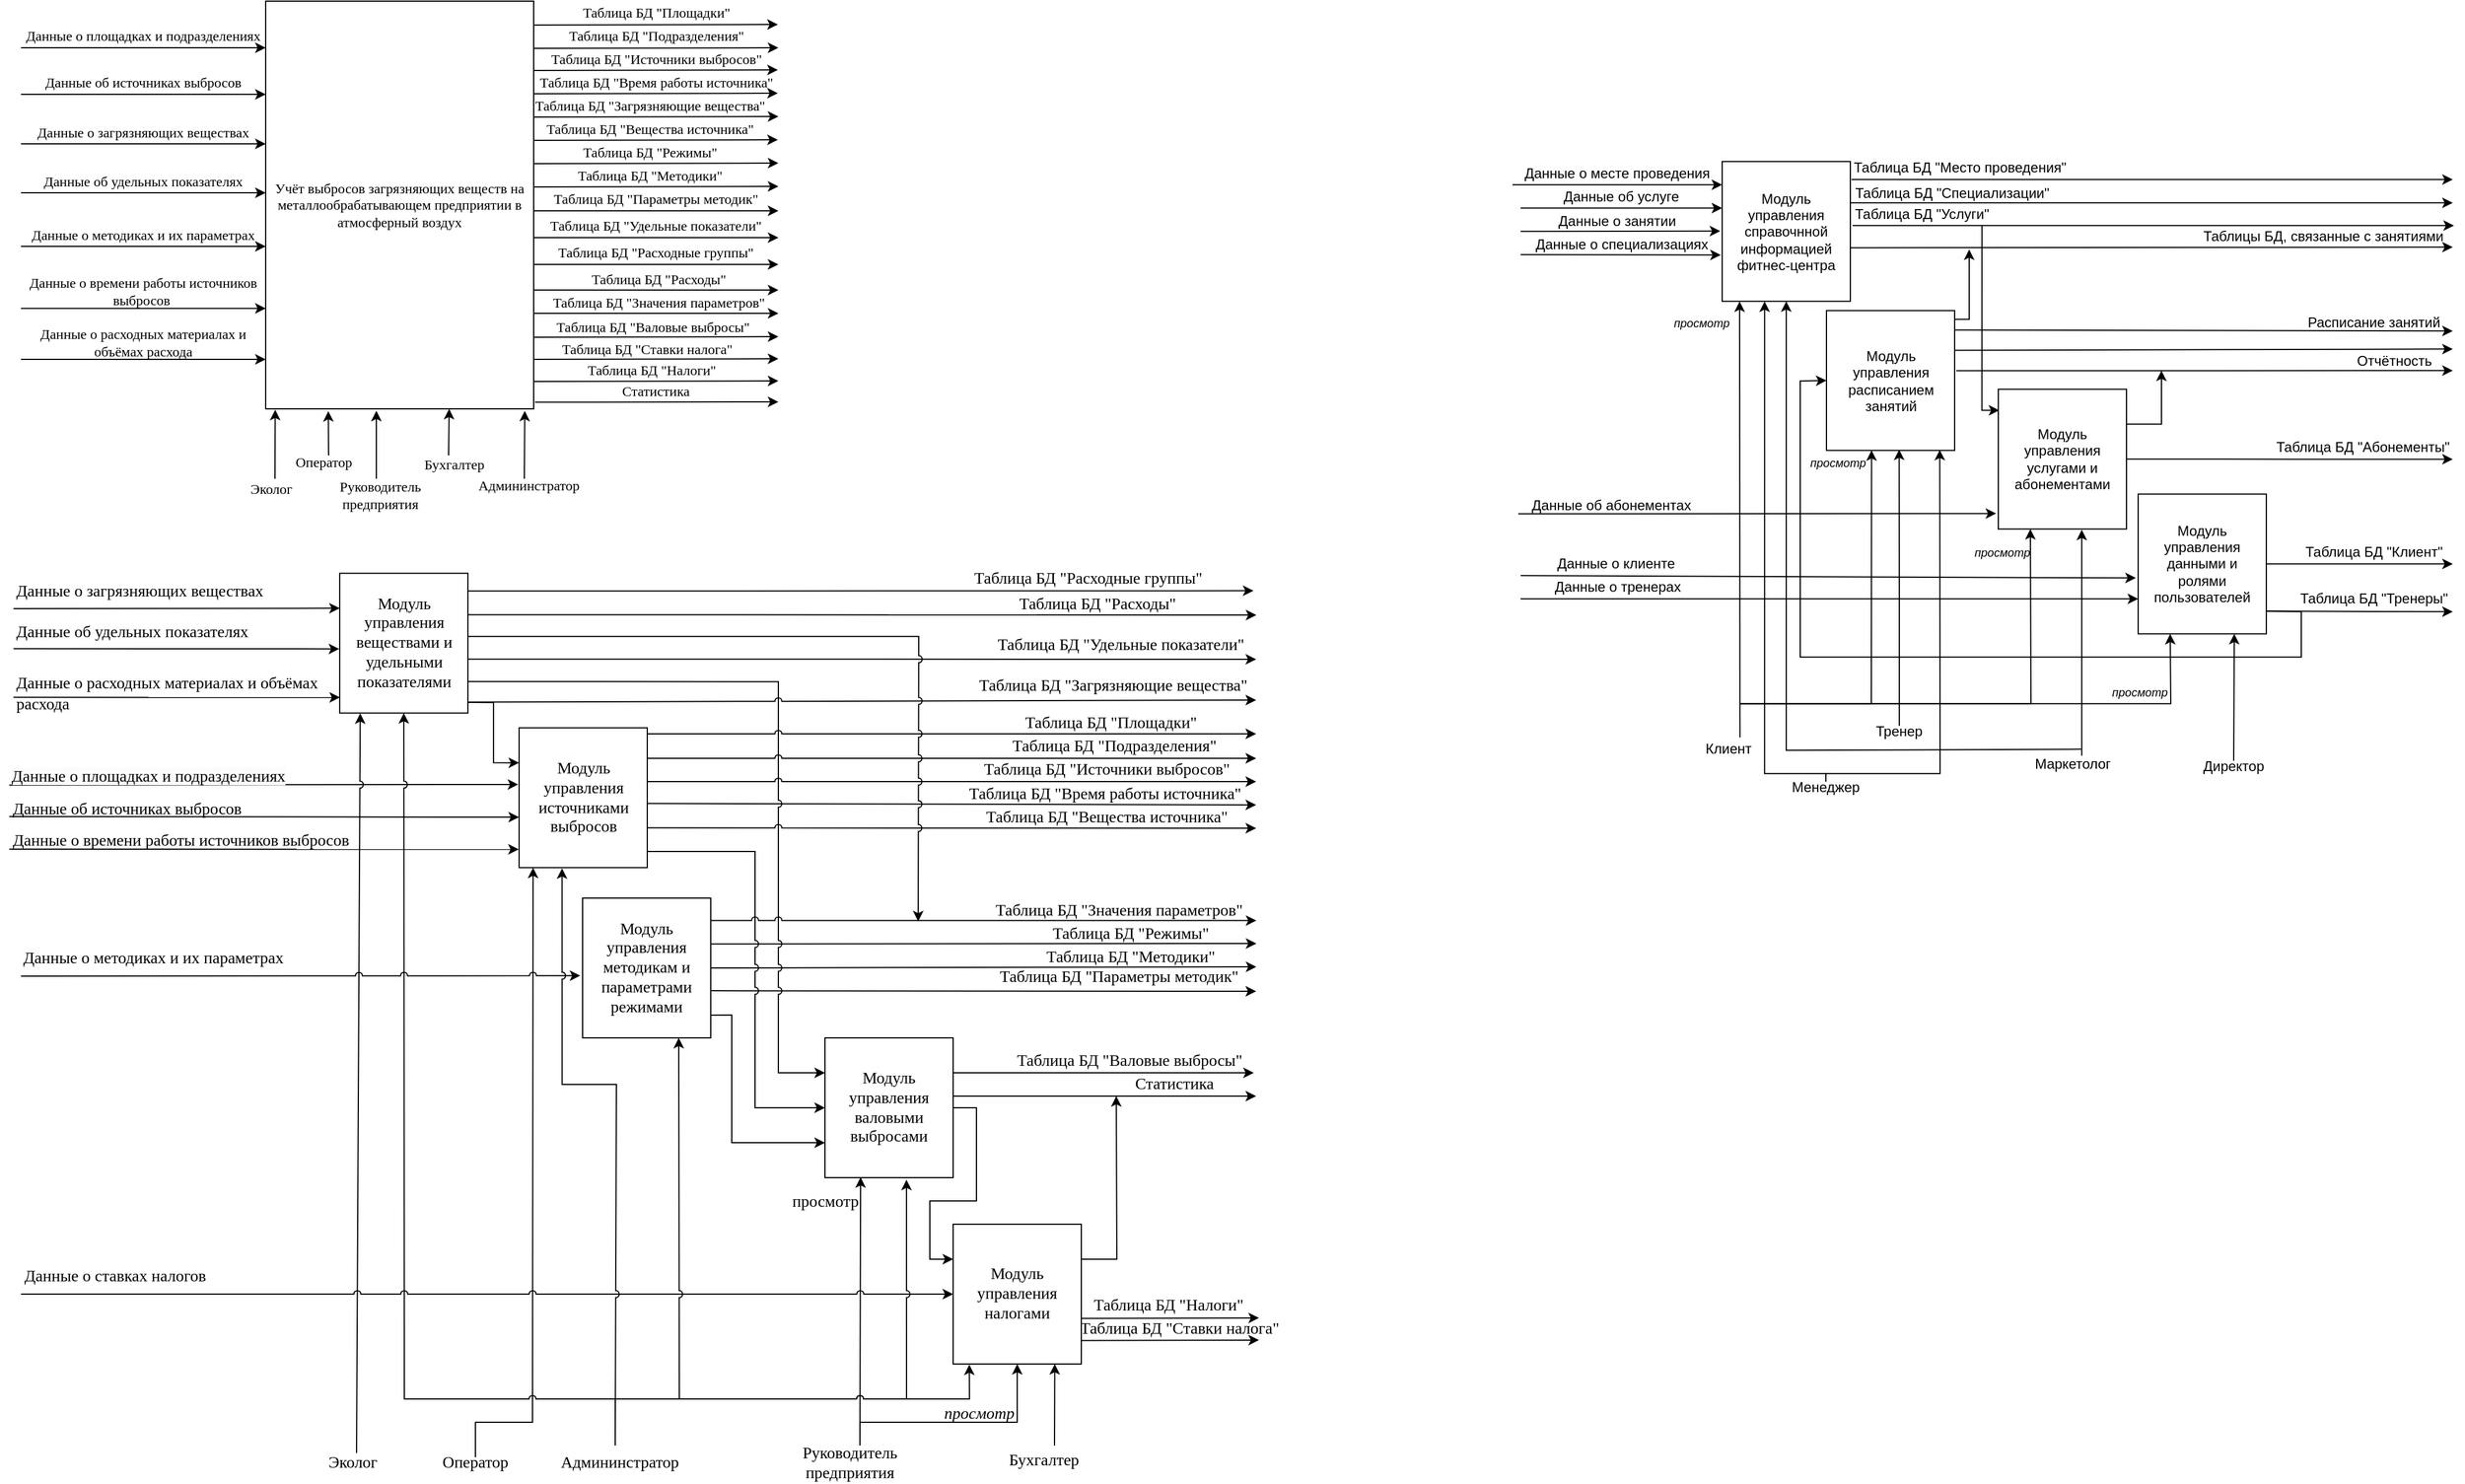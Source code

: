 <mxfile version="26.1.1">
  <diagram name="ДиагИсп" id="UNRto6S_DMS4T6OnY8ra">
    <mxGraphModel dx="4334" dy="604" grid="1" gridSize="10" guides="1" tooltips="1" connect="1" arrows="1" fold="1" page="1" pageScale="1" pageWidth="3300" pageHeight="2339" math="0" shadow="0">
      <root>
        <mxCell id="oB7_KXZ4NShmShfg58jk-0" />
        <mxCell id="oB7_KXZ4NShmShfg58jk-1" parent="oB7_KXZ4NShmShfg58jk-0" />
        <mxCell id="-gqS5XXJQ7I-xPd_6g-N-0" value="Учёт выбросов загрязняющих веществ на металлообрабатывающем предприятии в атмосферный воздух" style="rounded=0;whiteSpace=wrap;html=1;fontFamily=Times New Roman;" parent="oB7_KXZ4NShmShfg58jk-1" vertex="1">
          <mxGeometry x="-3070" y="50" width="230" height="350" as="geometry" />
        </mxCell>
        <mxCell id="-gqS5XXJQ7I-xPd_6g-N-1" value="Статистика" style="text;html=1;strokeColor=none;fillColor=none;align=center;verticalAlign=middle;whiteSpace=wrap;rounded=0;fontFamily=Times New Roman;" parent="oB7_KXZ4NShmShfg58jk-1" vertex="1">
          <mxGeometry x="-2785" y="375" width="100" height="20" as="geometry" />
        </mxCell>
        <mxCell id="-gqS5XXJQ7I-xPd_6g-N-3" value="" style="endArrow=classic;html=1;entryX=1;entryY=1;entryDx=0;entryDy=0;exitX=0;exitY=1;exitDx=0;exitDy=0;fontFamily=Times New Roman;" parent="oB7_KXZ4NShmShfg58jk-1" source="-gqS5XXJQ7I-xPd_6g-N-5" target="-gqS5XXJQ7I-xPd_6g-N-5" edge="1">
          <mxGeometry width="50" height="50" relative="1" as="geometry">
            <mxPoint x="-3220" y="239" as="sourcePoint" />
            <mxPoint x="-3060" y="281" as="targetPoint" />
          </mxGeometry>
        </mxCell>
        <mxCell id="-gqS5XXJQ7I-xPd_6g-N-5" value="Данные о площадках и подразделениях" style="text;html=1;strokeColor=none;fillColor=none;align=center;verticalAlign=middle;whiteSpace=wrap;rounded=0;fontFamily=Times New Roman;" parent="oB7_KXZ4NShmShfg58jk-1" vertex="1">
          <mxGeometry x="-3280" y="70" width="210" height="20" as="geometry" />
        </mxCell>
        <mxCell id="-gqS5XXJQ7I-xPd_6g-N-8" value="" style="endArrow=classic;html=1;entryX=0.066;entryY=1.001;entryDx=0;entryDy=0;entryPerimeter=0;fontFamily=Times New Roman;" parent="oB7_KXZ4NShmShfg58jk-1" edge="1">
          <mxGeometry width="50" height="50" relative="1" as="geometry">
            <mxPoint x="-3062" y="460" as="sourcePoint" />
            <mxPoint x="-3061.82" y="400.78" as="targetPoint" />
          </mxGeometry>
        </mxCell>
        <mxCell id="-gqS5XXJQ7I-xPd_6g-N-9" value="Руководитель&lt;div&gt;предприятия&lt;/div&gt;" style="text;html=1;strokeColor=none;fillColor=none;align=center;verticalAlign=middle;whiteSpace=wrap;rounded=0;fontFamily=Times New Roman;" parent="oB7_KXZ4NShmShfg58jk-1" vertex="1">
          <mxGeometry x="-2993.5" y="463.65" width="43" height="20" as="geometry" />
        </mxCell>
        <mxCell id="-gqS5XXJQ7I-xPd_6g-N-10" value="" style="endArrow=classic;html=1;entryX=0.212;entryY=1.01;entryDx=0;entryDy=0;entryPerimeter=0;fontFamily=Times New Roman;" parent="oB7_KXZ4NShmShfg58jk-1" edge="1">
          <mxGeometry width="50" height="50" relative="1" as="geometry">
            <mxPoint x="-3016" y="440" as="sourcePoint" />
            <mxPoint x="-3016.24" y="401.95" as="targetPoint" />
          </mxGeometry>
        </mxCell>
        <mxCell id="-gqS5XXJQ7I-xPd_6g-N-11" value="Оператор" style="text;html=1;strokeColor=none;fillColor=none;align=center;verticalAlign=middle;whiteSpace=wrap;rounded=0;fontFamily=Times New Roman;" parent="oB7_KXZ4NShmShfg58jk-1" vertex="1">
          <mxGeometry x="-3043" y="440.65" width="46" height="10" as="geometry" />
        </mxCell>
        <mxCell id="-gqS5XXJQ7I-xPd_6g-N-12" value="" style="endArrow=classic;html=1;fontFamily=Times New Roman;" parent="oB7_KXZ4NShmShfg58jk-1" edge="1">
          <mxGeometry width="50" height="50" relative="1" as="geometry">
            <mxPoint x="-2975" y="460" as="sourcePoint" />
            <mxPoint x="-2975" y="401.65" as="targetPoint" />
          </mxGeometry>
        </mxCell>
        <mxCell id="-gqS5XXJQ7I-xPd_6g-N-13" value="Эколог" style="text;html=1;strokeColor=none;fillColor=none;align=center;verticalAlign=middle;whiteSpace=wrap;rounded=0;fontFamily=Times New Roman;" parent="oB7_KXZ4NShmShfg58jk-1" vertex="1">
          <mxGeometry x="-3090" y="463.65" width="50" height="10" as="geometry" />
        </mxCell>
        <mxCell id="-gqS5XXJQ7I-xPd_6g-N-14" value="" style="endArrow=classic;html=1;entryX=0.663;entryY=0.995;entryDx=0;entryDy=0;entryPerimeter=0;fontFamily=Times New Roman;" parent="oB7_KXZ4NShmShfg58jk-1" edge="1">
          <mxGeometry width="50" height="50" relative="1" as="geometry">
            <mxPoint x="-2913" y="440" as="sourcePoint" />
            <mxPoint x="-2912.51" y="400" as="targetPoint" />
          </mxGeometry>
        </mxCell>
        <mxCell id="-gqS5XXJQ7I-xPd_6g-N-15" value="Бухгалтер" style="text;html=1;strokeColor=none;fillColor=none;align=center;verticalAlign=middle;whiteSpace=wrap;rounded=0;fontFamily=Times New Roman;" parent="oB7_KXZ4NShmShfg58jk-1" vertex="1">
          <mxGeometry x="-2940" y="440.65" width="64" height="15" as="geometry" />
        </mxCell>
        <mxCell id="-gqS5XXJQ7I-xPd_6g-N-16" value="" style="endArrow=classic;html=1;entryX=0.906;entryY=1.008;entryDx=0;entryDy=0;entryPerimeter=0;fontFamily=Times New Roman;" parent="oB7_KXZ4NShmShfg58jk-1" edge="1">
          <mxGeometry width="50" height="50" relative="1" as="geometry">
            <mxPoint x="-2848" y="460" as="sourcePoint" />
            <mxPoint x="-2847.62" y="401.69" as="targetPoint" />
          </mxGeometry>
        </mxCell>
        <mxCell id="-gqS5XXJQ7I-xPd_6g-N-17" value="Админинстратор" style="text;html=1;strokeColor=none;fillColor=none;align=center;verticalAlign=middle;whiteSpace=wrap;rounded=0;fontFamily=Times New Roman;" parent="oB7_KXZ4NShmShfg58jk-1" vertex="1">
          <mxGeometry x="-2876" y="460.65" width="64" height="10" as="geometry" />
        </mxCell>
        <mxCell id="-gqS5XXJQ7I-xPd_6g-N-26" value="" style="endArrow=classic;html=1;entryX=1;entryY=1;entryDx=0;entryDy=0;exitX=0;exitY=1;exitDx=0;exitDy=0;fontFamily=Times New Roman;align=center;" parent="oB7_KXZ4NShmShfg58jk-1" source="-gqS5XXJQ7I-xPd_6g-N-30" target="-gqS5XXJQ7I-xPd_6g-N-30" edge="1">
          <mxGeometry width="50" height="50" relative="1" as="geometry">
            <mxPoint x="-2840" y="271" as="sourcePoint" />
            <mxPoint x="-2720" y="246" as="targetPoint" />
          </mxGeometry>
        </mxCell>
        <mxCell id="-gqS5XXJQ7I-xPd_6g-N-27" value="" style="endArrow=classic;html=1;entryX=1;entryY=1;entryDx=0;entryDy=0;exitX=0;exitY=1;exitDx=0;exitDy=0;fontFamily=Times New Roman;align=center;" parent="oB7_KXZ4NShmShfg58jk-1" source="-gqS5XXJQ7I-xPd_6g-N-29" target="-gqS5XXJQ7I-xPd_6g-N-29" edge="1">
          <mxGeometry width="50" height="50" relative="1" as="geometry">
            <mxPoint x="-2840" y="239" as="sourcePoint" />
            <mxPoint x="-2680" y="281" as="targetPoint" />
          </mxGeometry>
        </mxCell>
        <mxCell id="-gqS5XXJQ7I-xPd_6g-N-28" value="" style="endArrow=classic;html=1;entryX=1;entryY=1;entryDx=0;entryDy=0;exitX=0;exitY=1;exitDx=0;exitDy=0;fontFamily=Times New Roman;align=center;" parent="oB7_KXZ4NShmShfg58jk-1" source="-gqS5XXJQ7I-xPd_6g-N-31" target="-gqS5XXJQ7I-xPd_6g-N-31" edge="1">
          <mxGeometry width="50" height="50" relative="1" as="geometry">
            <mxPoint x="-2840" y="304" as="sourcePoint" />
            <mxPoint x="-2680" y="248.5" as="targetPoint" />
          </mxGeometry>
        </mxCell>
        <mxCell id="-gqS5XXJQ7I-xPd_6g-N-29" value="Таблица БД &quot;Параметры методик&quot;" style="text;html=1;strokeColor=none;fillColor=none;align=center;verticalAlign=middle;whiteSpace=wrap;rounded=0;fontFamily=Times New Roman;" parent="oB7_KXZ4NShmShfg58jk-1" vertex="1">
          <mxGeometry x="-2840" y="210" width="210" height="20" as="geometry" />
        </mxCell>
        <mxCell id="-gqS5XXJQ7I-xPd_6g-N-30" value="Таблица БД &quot;Удельные показатели&quot;" style="text;html=1;strokeColor=none;fillColor=none;align=center;verticalAlign=middle;whiteSpace=wrap;rounded=0;fontFamily=Times New Roman;" parent="oB7_KXZ4NShmShfg58jk-1" vertex="1">
          <mxGeometry x="-2840" y="233" width="210" height="20" as="geometry" />
        </mxCell>
        <mxCell id="-gqS5XXJQ7I-xPd_6g-N-31" value="Таблица БД &quot;Расходные группы&quot;" style="text;html=1;strokeColor=none;fillColor=none;align=center;verticalAlign=middle;whiteSpace=wrap;rounded=0;fontFamily=Times New Roman;" parent="oB7_KXZ4NShmShfg58jk-1" vertex="1">
          <mxGeometry x="-2840" y="256" width="210" height="20" as="geometry" />
        </mxCell>
        <mxCell id="-gqS5XXJQ7I-xPd_6g-N-32" value="" style="endArrow=classic;html=1;fontFamily=Times New Roman;align=center;" parent="oB7_KXZ4NShmShfg58jk-1" edge="1">
          <mxGeometry width="50" height="50" relative="1" as="geometry">
            <mxPoint x="-2840" y="298" as="sourcePoint" />
            <mxPoint x="-2630" y="298" as="targetPoint" />
          </mxGeometry>
        </mxCell>
        <mxCell id="-gqS5XXJQ7I-xPd_6g-N-33" value="Таблица БД &quot;Расходы&quot;" style="text;html=1;strokeColor=none;fillColor=none;align=center;verticalAlign=middle;whiteSpace=wrap;rounded=0;fontFamily=Times New Roman;" parent="oB7_KXZ4NShmShfg58jk-1" vertex="1">
          <mxGeometry x="-2795" y="279" width="125" height="20" as="geometry" />
        </mxCell>
        <mxCell id="-gqS5XXJQ7I-xPd_6g-N-34" value="" style="endArrow=classic;html=1;fontFamily=Times New Roman;align=center;" parent="oB7_KXZ4NShmShfg58jk-1" edge="1">
          <mxGeometry width="50" height="50" relative="1" as="geometry">
            <mxPoint x="-2840" y="318" as="sourcePoint" />
            <mxPoint x="-2630" y="318" as="targetPoint" />
          </mxGeometry>
        </mxCell>
        <mxCell id="-gqS5XXJQ7I-xPd_6g-N-35" value="" style="endArrow=classic;html=1;fontFamily=Times New Roman;align=center;" parent="oB7_KXZ4NShmShfg58jk-1" edge="1">
          <mxGeometry width="50" height="50" relative="1" as="geometry">
            <mxPoint x="-2840" y="338.5" as="sourcePoint" />
            <mxPoint x="-2630" y="338" as="targetPoint" />
          </mxGeometry>
        </mxCell>
        <mxCell id="-gqS5XXJQ7I-xPd_6g-N-36" value="" style="endArrow=classic;html=1;fontFamily=Times New Roman;align=center;" parent="oB7_KXZ4NShmShfg58jk-1" edge="1">
          <mxGeometry width="50" height="50" relative="1" as="geometry">
            <mxPoint x="-2840" y="357.5" as="sourcePoint" />
            <mxPoint x="-2630" y="357" as="targetPoint" />
          </mxGeometry>
        </mxCell>
        <mxCell id="-gqS5XXJQ7I-xPd_6g-N-37" value="Таблица БД &quot;Значения параметров&quot;" style="text;html=1;strokeColor=none;fillColor=none;align=center;verticalAlign=middle;whiteSpace=wrap;rounded=0;fontFamily=Times New Roman;" parent="oB7_KXZ4NShmShfg58jk-1" vertex="1">
          <mxGeometry x="-2835" y="299" width="205" height="20" as="geometry" />
        </mxCell>
        <mxCell id="-gqS5XXJQ7I-xPd_6g-N-38" value="Таблица БД &quot;Валовые выбросы&quot;" style="text;html=1;strokeColor=none;fillColor=none;align=center;verticalAlign=middle;whiteSpace=wrap;rounded=0;fontFamily=Times New Roman;" parent="oB7_KXZ4NShmShfg58jk-1" vertex="1">
          <mxGeometry x="-2835" y="320" width="195" height="20" as="geometry" />
        </mxCell>
        <mxCell id="-gqS5XXJQ7I-xPd_6g-N-39" value="Таблица БД &quot;Налоги&quot;" style="text;html=1;strokeColor=none;fillColor=none;align=center;verticalAlign=middle;whiteSpace=wrap;rounded=0;fontFamily=Times New Roman;" parent="oB7_KXZ4NShmShfg58jk-1" vertex="1">
          <mxGeometry x="-2836.5" y="358" width="195" height="18" as="geometry" />
        </mxCell>
        <mxCell id="-gqS5XXJQ7I-xPd_6g-N-40" value="" style="endArrow=classic;html=1;fontFamily=Times New Roman;align=center;" parent="oB7_KXZ4NShmShfg58jk-1" edge="1">
          <mxGeometry width="50" height="50" relative="1" as="geometry">
            <mxPoint x="-2840" y="376.5" as="sourcePoint" />
            <mxPoint x="-2630" y="376" as="targetPoint" />
          </mxGeometry>
        </mxCell>
        <mxCell id="-gqS5XXJQ7I-xPd_6g-N-41" value="" style="endArrow=classic;html=1;exitX=1.005;exitY=0.949;exitDx=0;exitDy=0;exitPerimeter=0;fontFamily=Times New Roman;align=center;" parent="oB7_KXZ4NShmShfg58jk-1" edge="1">
          <mxGeometry width="50" height="50" relative="1" as="geometry">
            <mxPoint x="-2838.85" y="394.31" as="sourcePoint" />
            <mxPoint x="-2630" y="394" as="targetPoint" />
          </mxGeometry>
        </mxCell>
        <mxCell id="-gqS5XXJQ7I-xPd_6g-N-43" style="edgeStyle=orthogonalEdgeStyle;rounded=0;orthogonalLoop=1;jettySize=auto;html=1;exitX=1;exitY=0.5;exitDx=0;exitDy=0;" parent="oB7_KXZ4NShmShfg58jk-1" source="-gqS5XXJQ7I-xPd_6g-N-44" edge="1">
          <mxGeometry relative="1" as="geometry">
            <mxPoint x="-1193" y="223.17" as="targetPoint" />
            <Array as="points">
              <mxPoint x="-1710" y="223.17" />
              <mxPoint x="-1193" y="223.17" />
            </Array>
          </mxGeometry>
        </mxCell>
        <mxCell id="-gqS5XXJQ7I-xPd_6g-N-44" value="Модуль управления справочнной информацией фитнес-центра" style="rounded=0;whiteSpace=wrap;html=1;" parent="oB7_KXZ4NShmShfg58jk-1" vertex="1">
          <mxGeometry x="-1820" y="187.67" width="110" height="120" as="geometry" />
        </mxCell>
        <mxCell id="-gqS5XXJQ7I-xPd_6g-N-45" value="Отчётность" style="text;html=1;strokeColor=none;fillColor=none;align=center;verticalAlign=middle;whiteSpace=wrap;rounded=0;" parent="oB7_KXZ4NShmShfg58jk-1" vertex="1">
          <mxGeometry x="-1293" y="348.67" width="100" height="20" as="geometry" />
        </mxCell>
        <mxCell id="-gqS5XXJQ7I-xPd_6g-N-46" value="" style="endArrow=classic;html=1;entryX=1;entryY=1;entryDx=0;entryDy=0;exitX=0;exitY=1;exitDx=0;exitDy=0;" parent="oB7_KXZ4NShmShfg58jk-1" source="-gqS5XXJQ7I-xPd_6g-N-48" target="-gqS5XXJQ7I-xPd_6g-N-48" edge="1">
          <mxGeometry width="50" height="50" relative="1" as="geometry">
            <mxPoint x="-2023" y="222.17" as="sourcePoint" />
            <mxPoint x="-1863" y="264.17" as="targetPoint" />
          </mxGeometry>
        </mxCell>
        <mxCell id="-gqS5XXJQ7I-xPd_6g-N-47" value="" style="endArrow=classic;html=1;entryX=1;entryY=1;entryDx=0;entryDy=0;exitX=0;exitY=1;exitDx=0;exitDy=0;" parent="oB7_KXZ4NShmShfg58jk-1" source="-gqS5XXJQ7I-xPd_6g-N-49" target="-gqS5XXJQ7I-xPd_6g-N-49" edge="1">
          <mxGeometry width="50" height="50" relative="1" as="geometry">
            <mxPoint x="-2023" y="419.67" as="sourcePoint" />
            <mxPoint x="-1863" y="364.17" as="targetPoint" />
          </mxGeometry>
        </mxCell>
        <mxCell id="-gqS5XXJQ7I-xPd_6g-N-48" value="Данные о месте проведения" style="text;html=1;strokeColor=none;fillColor=none;align=center;verticalAlign=middle;whiteSpace=wrap;rounded=0;" parent="oB7_KXZ4NShmShfg58jk-1" vertex="1">
          <mxGeometry x="-2000" y="187.67" width="180" height="20" as="geometry" />
        </mxCell>
        <mxCell id="-gqS5XXJQ7I-xPd_6g-N-49" value="Данные об услуге" style="text;html=1;strokeColor=none;fillColor=none;align=center;verticalAlign=middle;whiteSpace=wrap;rounded=0;" parent="oB7_KXZ4NShmShfg58jk-1" vertex="1">
          <mxGeometry x="-1993" y="207.67" width="173" height="20" as="geometry" />
        </mxCell>
        <mxCell id="-gqS5XXJQ7I-xPd_6g-N-50" value="" style="endArrow=classic;html=1;entryX=0.25;entryY=1;entryDx=0;entryDy=0;rounded=0;" parent="oB7_KXZ4NShmShfg58jk-1" target="-gqS5XXJQ7I-xPd_6g-N-78" edge="1">
          <mxGeometry width="50" height="50" relative="1" as="geometry">
            <mxPoint x="-1805" y="653.17" as="sourcePoint" />
            <mxPoint x="-1563.82" y="743.95" as="targetPoint" />
            <Array as="points">
              <mxPoint x="-1435" y="653.17" />
            </Array>
          </mxGeometry>
        </mxCell>
        <mxCell id="-gqS5XXJQ7I-xPd_6g-N-51" value="&amp;nbsp; &amp;nbsp;" style="text;html=1;strokeColor=none;fillColor=none;align=center;verticalAlign=middle;whiteSpace=wrap;rounded=0;" parent="oB7_KXZ4NShmShfg58jk-1" vertex="1">
          <mxGeometry x="-1814.5" y="682.17" width="19.5" height="20" as="geometry" />
        </mxCell>
        <mxCell id="-gqS5XXJQ7I-xPd_6g-N-52" style="edgeStyle=orthogonalEdgeStyle;rounded=0;orthogonalLoop=1;jettySize=auto;html=1;exitX=0.5;exitY=0;exitDx=0;exitDy=0;entryX=0.567;entryY=0.994;entryDx=0;entryDy=0;entryPerimeter=0;fontSize=10;" parent="oB7_KXZ4NShmShfg58jk-1" source="-gqS5XXJQ7I-xPd_6g-N-53" target="-gqS5XXJQ7I-xPd_6g-N-79" edge="1">
          <mxGeometry relative="1" as="geometry" />
        </mxCell>
        <mxCell id="-gqS5XXJQ7I-xPd_6g-N-53" value="Тренер" style="text;html=1;strokeColor=none;fillColor=none;align=center;verticalAlign=middle;whiteSpace=wrap;rounded=0;" parent="oB7_KXZ4NShmShfg58jk-1" vertex="1">
          <mxGeometry x="-1691" y="672.17" width="46" height="10" as="geometry" />
        </mxCell>
        <mxCell id="-gqS5XXJQ7I-xPd_6g-N-54" value="" style="endArrow=classic;html=1;entryX=0.884;entryY=0.996;entryDx=0;entryDy=0;exitX=0.5;exitY=-0.2;exitDx=0;exitDy=0;exitPerimeter=0;entryPerimeter=0;rounded=0;" parent="oB7_KXZ4NShmShfg58jk-1" source="-gqS5XXJQ7I-xPd_6g-N-56" target="-gqS5XXJQ7I-xPd_6g-N-79" edge="1">
          <mxGeometry width="50" height="50" relative="1" as="geometry">
            <mxPoint x="-1733" y="753.17" as="sourcePoint" />
            <mxPoint x="-1477" y="744.82" as="targetPoint" />
            <Array as="points">
              <mxPoint x="-1731" y="713.17" />
              <mxPoint x="-1633" y="713.17" />
            </Array>
          </mxGeometry>
        </mxCell>
        <mxCell id="-gqS5XXJQ7I-xPd_6g-N-55" style="edgeStyle=orthogonalEdgeStyle;rounded=0;orthogonalLoop=1;jettySize=auto;html=1;exitX=0.5;exitY=0;exitDx=0;exitDy=0;entryX=0.331;entryY=1.001;entryDx=0;entryDy=0;entryPerimeter=0;endArrow=classic;endFill=1;fontSize=10;" parent="oB7_KXZ4NShmShfg58jk-1" source="-gqS5XXJQ7I-xPd_6g-N-56" target="-gqS5XXJQ7I-xPd_6g-N-44" edge="1">
          <mxGeometry relative="1" as="geometry">
            <Array as="points">
              <mxPoint x="-1731" y="713.17" />
              <mxPoint x="-1784" y="713.17" />
            </Array>
          </mxGeometry>
        </mxCell>
        <mxCell id="-gqS5XXJQ7I-xPd_6g-N-56" value="Менеджер" style="text;html=1;strokeColor=none;fillColor=none;align=center;verticalAlign=middle;whiteSpace=wrap;rounded=0;" parent="oB7_KXZ4NShmShfg58jk-1" vertex="1">
          <mxGeometry x="-1763" y="720.17" width="64" height="10" as="geometry" />
        </mxCell>
        <mxCell id="-gqS5XXJQ7I-xPd_6g-N-57" value="" style="endArrow=classic;html=1;entryX=0.651;entryY=1.005;entryDx=0;entryDy=0;entryPerimeter=0;exitX=0.619;exitY=0.039;exitDx=0;exitDy=0;exitPerimeter=0;" parent="oB7_KXZ4NShmShfg58jk-1" source="-gqS5XXJQ7I-xPd_6g-N-58" target="-gqS5XXJQ7I-xPd_6g-N-81" edge="1">
          <mxGeometry width="50" height="50" relative="1" as="geometry">
            <mxPoint x="-1511" y="683.17" as="sourcePoint" />
            <mxPoint x="-1414.51" y="743.17" as="targetPoint" />
          </mxGeometry>
        </mxCell>
        <mxCell id="-gqS5XXJQ7I-xPd_6g-N-58" value="Маркетолог" style="text;html=1;strokeColor=none;fillColor=none;align=center;verticalAlign=middle;whiteSpace=wrap;rounded=0;" parent="oB7_KXZ4NShmShfg58jk-1" vertex="1">
          <mxGeometry x="-1551" y="697.17" width="64" height="15" as="geometry" />
        </mxCell>
        <mxCell id="-gqS5XXJQ7I-xPd_6g-N-59" value="" style="endArrow=classic;html=1;entryX=0.75;entryY=1;entryDx=0;entryDy=0;exitX=0.5;exitY=0;exitDx=0;exitDy=0;" parent="oB7_KXZ4NShmShfg58jk-1" source="-gqS5XXJQ7I-xPd_6g-N-60" target="-gqS5XXJQ7I-xPd_6g-N-78" edge="1">
          <mxGeometry width="50" height="50" relative="1" as="geometry">
            <mxPoint x="-1350" y="783.17" as="sourcePoint" />
            <mxPoint x="-1349.62" y="744.86" as="targetPoint" />
          </mxGeometry>
        </mxCell>
        <mxCell id="-gqS5XXJQ7I-xPd_6g-N-60" value="Директор" style="text;html=1;strokeColor=none;fillColor=none;align=center;verticalAlign=middle;whiteSpace=wrap;rounded=0;" parent="oB7_KXZ4NShmShfg58jk-1" vertex="1">
          <mxGeometry x="-1413" y="702.17" width="64" height="10" as="geometry" />
        </mxCell>
        <mxCell id="-gqS5XXJQ7I-xPd_6g-N-61" value="Данные о клиенте" style="text;html=1;strokeColor=none;fillColor=none;align=center;verticalAlign=middle;whiteSpace=wrap;rounded=0;" parent="oB7_KXZ4NShmShfg58jk-1" vertex="1">
          <mxGeometry x="-1986.5" y="523.17" width="150" height="20" as="geometry" />
        </mxCell>
        <mxCell id="-gqS5XXJQ7I-xPd_6g-N-62" value="Данные о тренерах" style="text;html=1;strokeColor=none;fillColor=none;align=center;verticalAlign=middle;whiteSpace=wrap;rounded=0;" parent="oB7_KXZ4NShmShfg58jk-1" vertex="1">
          <mxGeometry x="-1972.5" y="543.17" width="125" height="20" as="geometry" />
        </mxCell>
        <mxCell id="-gqS5XXJQ7I-xPd_6g-N-63" value="Данные об абонементах" style="text;html=1;strokeColor=none;fillColor=none;align=center;verticalAlign=middle;whiteSpace=wrap;rounded=0;" parent="oB7_KXZ4NShmShfg58jk-1" vertex="1">
          <mxGeometry x="-1995" y="473.17" width="160" height="20" as="geometry" />
        </mxCell>
        <mxCell id="-gqS5XXJQ7I-xPd_6g-N-64" value="" style="endArrow=classic;html=1;entryX=1;entryY=1;entryDx=0;entryDy=0;exitX=0;exitY=1;exitDx=0;exitDy=0;" parent="oB7_KXZ4NShmShfg58jk-1" source="-gqS5XXJQ7I-xPd_6g-N-66" target="-gqS5XXJQ7I-xPd_6g-N-66" edge="1">
          <mxGeometry width="50" height="50" relative="1" as="geometry">
            <mxPoint x="-1709" y="212.17" as="sourcePoint" />
            <mxPoint x="-1549" y="254.17" as="targetPoint" />
          </mxGeometry>
        </mxCell>
        <mxCell id="-gqS5XXJQ7I-xPd_6g-N-65" value="" style="endArrow=classic;html=1;entryX=1;entryY=1;entryDx=0;entryDy=0;exitX=0;exitY=1;exitDx=0;exitDy=0;" parent="oB7_KXZ4NShmShfg58jk-1" source="-gqS5XXJQ7I-xPd_6g-N-68" target="-gqS5XXJQ7I-xPd_6g-N-68" edge="1">
          <mxGeometry width="50" height="50" relative="1" as="geometry">
            <mxPoint x="-1163" y="292.67" as="sourcePoint" />
            <mxPoint x="-1003" y="237.17" as="targetPoint" />
          </mxGeometry>
        </mxCell>
        <mxCell id="-gqS5XXJQ7I-xPd_6g-N-66" value="Таблица БД &quot;Место проведения&quot;" style="text;html=1;strokeColor=none;fillColor=none;align=left;verticalAlign=middle;whiteSpace=wrap;rounded=0;" parent="oB7_KXZ4NShmShfg58jk-1" vertex="1">
          <mxGeometry x="-1709" y="183.17" width="516" height="20" as="geometry" />
        </mxCell>
        <mxCell id="-gqS5XXJQ7I-xPd_6g-N-67" style="edgeStyle=orthogonalEdgeStyle;rounded=0;orthogonalLoop=1;jettySize=auto;html=1;entryX=0.007;entryY=0.151;entryDx=0;entryDy=0;exitX=0.215;exitY=0.989;exitDx=0;exitDy=0;exitPerimeter=0;entryPerimeter=0;" parent="oB7_KXZ4NShmShfg58jk-1" source="-gqS5XXJQ7I-xPd_6g-N-68" target="-gqS5XXJQ7I-xPd_6g-N-81" edge="1">
          <mxGeometry relative="1" as="geometry">
            <mxPoint x="-1500" y="253.17" as="sourcePoint" />
            <Array as="points">
              <mxPoint x="-1597" y="401.17" />
            </Array>
          </mxGeometry>
        </mxCell>
        <mxCell id="-gqS5XXJQ7I-xPd_6g-N-68" value="Таблица БД &quot;Услуги&quot;" style="text;html=1;strokeColor=none;fillColor=none;align=left;verticalAlign=middle;whiteSpace=wrap;rounded=0;" parent="oB7_KXZ4NShmShfg58jk-1" vertex="1">
          <mxGeometry x="-1708" y="222.67" width="516" height="20" as="geometry" />
        </mxCell>
        <mxCell id="-gqS5XXJQ7I-xPd_6g-N-69" value="Таблица БД &quot;Клиент&quot;" style="text;html=1;strokeColor=none;fillColor=none;align=center;verticalAlign=middle;whiteSpace=wrap;rounded=0;" parent="oB7_KXZ4NShmShfg58jk-1" vertex="1">
          <mxGeometry x="-1323" y="513.17" width="125" height="20" as="geometry" />
        </mxCell>
        <mxCell id="-gqS5XXJQ7I-xPd_6g-N-70" value="" style="endArrow=classic;html=1;exitX=1;exitY=0.5;exitDx=0;exitDy=0;" parent="oB7_KXZ4NShmShfg58jk-1" source="-gqS5XXJQ7I-xPd_6g-N-78" edge="1">
          <mxGeometry width="50" height="50" relative="1" as="geometry">
            <mxPoint x="-1163" y="306.67" as="sourcePoint" />
            <mxPoint x="-1193" y="533.17" as="targetPoint" />
          </mxGeometry>
        </mxCell>
        <mxCell id="-gqS5XXJQ7I-xPd_6g-N-71" value="" style="endArrow=classic;html=1;rounded=0;entryX=0;entryY=0.5;entryDx=0;entryDy=0;" parent="oB7_KXZ4NShmShfg58jk-1" target="-gqS5XXJQ7I-xPd_6g-N-79" edge="1">
          <mxGeometry width="50" height="50" relative="1" as="geometry">
            <mxPoint x="-1353" y="573.67" as="sourcePoint" />
            <mxPoint x="-1813" y="406.17" as="targetPoint" />
            <Array as="points">
              <mxPoint x="-1323" y="574.17" />
              <mxPoint x="-1323" y="613.17" />
              <mxPoint x="-1753" y="613.17" />
              <mxPoint x="-1753" y="376.17" />
            </Array>
          </mxGeometry>
        </mxCell>
        <mxCell id="-gqS5XXJQ7I-xPd_6g-N-72" value="Таблица БД &quot;Специализации&quot;" style="text;html=1;strokeColor=none;fillColor=none;align=center;verticalAlign=middle;whiteSpace=wrap;rounded=0;" parent="oB7_KXZ4NShmShfg58jk-1" vertex="1">
          <mxGeometry x="-1710" y="204.67" width="175" height="20" as="geometry" />
        </mxCell>
        <mxCell id="-gqS5XXJQ7I-xPd_6g-N-73" value="Таблица БД &quot;Тренеры&quot;" style="text;html=1;strokeColor=none;fillColor=none;align=center;verticalAlign=middle;whiteSpace=wrap;rounded=0;" parent="oB7_KXZ4NShmShfg58jk-1" vertex="1">
          <mxGeometry x="-1328" y="553.17" width="135" height="20" as="geometry" />
        </mxCell>
        <mxCell id="-gqS5XXJQ7I-xPd_6g-N-74" value="Таблица БД &quot;Абонементы&quot;" style="text;html=1;strokeColor=none;fillColor=none;align=center;verticalAlign=middle;whiteSpace=wrap;rounded=0;" parent="oB7_KXZ4NShmShfg58jk-1" vertex="1">
          <mxGeometry x="-1347" y="423.17" width="154" height="20" as="geometry" />
        </mxCell>
        <mxCell id="-gqS5XXJQ7I-xPd_6g-N-75" value="" style="endArrow=classic;html=1;exitX=1.013;exitY=0.43;exitDx=0;exitDy=0;exitPerimeter=0;" parent="oB7_KXZ4NShmShfg58jk-1" source="-gqS5XXJQ7I-xPd_6g-N-79" edge="1">
          <mxGeometry width="50" height="50" relative="1" as="geometry">
            <mxPoint x="-1593" y="367.17" as="sourcePoint" />
            <mxPoint x="-1193" y="367.17" as="targetPoint" />
          </mxGeometry>
        </mxCell>
        <mxCell id="-gqS5XXJQ7I-xPd_6g-N-76" value="" style="endArrow=classic;html=1;exitX=0.891;exitY=0.138;exitDx=0;exitDy=0;exitPerimeter=0;" parent="oB7_KXZ4NShmShfg58jk-1" source="-gqS5XXJQ7I-xPd_6g-N-79" edge="1">
          <mxGeometry width="50" height="50" relative="1" as="geometry">
            <mxPoint x="-1640" y="333.17" as="sourcePoint" />
            <mxPoint x="-1193" y="333.17" as="targetPoint" />
          </mxGeometry>
        </mxCell>
        <mxCell id="-gqS5XXJQ7I-xPd_6g-N-77" value="Расписание занятий" style="text;html=1;strokeColor=none;fillColor=none;align=center;verticalAlign=middle;whiteSpace=wrap;rounded=0;" parent="oB7_KXZ4NShmShfg58jk-1" vertex="1">
          <mxGeometry x="-1328" y="315.67" width="135" height="20" as="geometry" />
        </mxCell>
        <mxCell id="-gqS5XXJQ7I-xPd_6g-N-78" value="Модуль управления данными и &lt;br&gt;ролями пользователей" style="rounded=0;whiteSpace=wrap;html=1;" parent="oB7_KXZ4NShmShfg58jk-1" vertex="1">
          <mxGeometry x="-1463" y="473.17" width="110" height="120" as="geometry" />
        </mxCell>
        <mxCell id="-gqS5XXJQ7I-xPd_6g-N-79" value="Модуль управления расписанием занятий" style="rounded=0;whiteSpace=wrap;html=1;" parent="oB7_KXZ4NShmShfg58jk-1" vertex="1">
          <mxGeometry x="-1730.5" y="315.67" width="110" height="120" as="geometry" />
        </mxCell>
        <mxCell id="-gqS5XXJQ7I-xPd_6g-N-80" style="edgeStyle=orthogonalEdgeStyle;rounded=0;orthogonalLoop=1;jettySize=auto;html=1;exitX=1;exitY=0.5;exitDx=0;exitDy=0;" parent="oB7_KXZ4NShmShfg58jk-1" source="-gqS5XXJQ7I-xPd_6g-N-81" edge="1">
          <mxGeometry relative="1" as="geometry">
            <mxPoint x="-1193" y="443.308" as="targetPoint" />
          </mxGeometry>
        </mxCell>
        <mxCell id="-gqS5XXJQ7I-xPd_6g-N-81" value="Модуль управления услугами и абонементами" style="rounded=0;whiteSpace=wrap;html=1;" parent="oB7_KXZ4NShmShfg58jk-1" vertex="1">
          <mxGeometry x="-1583" y="383.17" width="110" height="120" as="geometry" />
        </mxCell>
        <mxCell id="-gqS5XXJQ7I-xPd_6g-N-82" value="" style="endArrow=classic;html=1;entryX=0;entryY=0.75;entryDx=0;entryDy=0;rounded=0;" parent="oB7_KXZ4NShmShfg58jk-1" target="-gqS5XXJQ7I-xPd_6g-N-78" edge="1">
          <mxGeometry width="50" height="50" relative="1" as="geometry">
            <mxPoint x="-1993" y="563.17" as="sourcePoint" />
            <mxPoint x="-1710" y="521.12" as="targetPoint" />
          </mxGeometry>
        </mxCell>
        <mxCell id="-gqS5XXJQ7I-xPd_6g-N-83" value="Данные о занятии" style="text;html=1;strokeColor=none;fillColor=none;align=center;verticalAlign=middle;whiteSpace=wrap;rounded=0;" parent="oB7_KXZ4NShmShfg58jk-1" vertex="1">
          <mxGeometry x="-1985" y="228.67" width="150" height="20" as="geometry" />
        </mxCell>
        <mxCell id="-gqS5XXJQ7I-xPd_6g-N-84" value="" style="endArrow=classic;html=1;entryX=-0.015;entryY=0.377;entryDx=0;entryDy=0;entryPerimeter=0;" parent="oB7_KXZ4NShmShfg58jk-1" edge="1">
          <mxGeometry width="50" height="50" relative="1" as="geometry">
            <mxPoint x="-1993" y="247.67" as="sourcePoint" />
            <mxPoint x="-1821.65" y="247.41" as="targetPoint" />
          </mxGeometry>
        </mxCell>
        <mxCell id="-gqS5XXJQ7I-xPd_6g-N-85" value="Данные о специализациях" style="text;html=1;strokeColor=none;fillColor=none;align=center;verticalAlign=middle;whiteSpace=wrap;rounded=0;" parent="oB7_KXZ4NShmShfg58jk-1" vertex="1">
          <mxGeometry x="-1986.5" y="248.67" width="160" height="20" as="geometry" />
        </mxCell>
        <mxCell id="-gqS5XXJQ7I-xPd_6g-N-86" value="" style="endArrow=classic;html=1;entryX=-0.011;entryY=0.548;entryDx=0;entryDy=0;entryPerimeter=0;" parent="oB7_KXZ4NShmShfg58jk-1" edge="1">
          <mxGeometry width="50" height="50" relative="1" as="geometry">
            <mxPoint x="-1993" y="267.67" as="sourcePoint" />
            <mxPoint x="-1821.21" y="267.93" as="targetPoint" />
          </mxGeometry>
        </mxCell>
        <mxCell id="-gqS5XXJQ7I-xPd_6g-N-87" value="" style="endArrow=classic;html=1;exitX=1;exitY=0.25;exitDx=0;exitDy=0;rounded=0;" parent="oB7_KXZ4NShmShfg58jk-1" source="-gqS5XXJQ7I-xPd_6g-N-81" edge="1">
          <mxGeometry width="50" height="50" relative="1" as="geometry">
            <mxPoint x="-1593" y="367.17" as="sourcePoint" />
            <mxPoint x="-1443" y="367.17" as="targetPoint" />
            <Array as="points">
              <mxPoint x="-1443" y="413.17" />
              <mxPoint x="-1443" y="367.17" />
            </Array>
          </mxGeometry>
        </mxCell>
        <mxCell id="-gqS5XXJQ7I-xPd_6g-N-88" value="" style="endArrow=classic;html=1;rounded=0;" parent="oB7_KXZ4NShmShfg58jk-1" edge="1">
          <mxGeometry width="50" height="50" relative="1" as="geometry">
            <mxPoint x="-1353" y="573.67" as="sourcePoint" />
            <mxPoint x="-1193" y="574.17" as="targetPoint" />
          </mxGeometry>
        </mxCell>
        <mxCell id="-gqS5XXJQ7I-xPd_6g-N-89" value="" style="endArrow=classic;html=1;exitX=1.002;exitY=0.284;exitDx=0;exitDy=0;entryX=1;entryY=0;entryDx=0;entryDy=0;exitPerimeter=0;" parent="oB7_KXZ4NShmShfg58jk-1" source="-gqS5XXJQ7I-xPd_6g-N-79" target="-gqS5XXJQ7I-xPd_6g-N-45" edge="1">
          <mxGeometry width="50" height="50" relative="1" as="geometry">
            <mxPoint x="-1593" y="332.98" as="sourcePoint" />
            <mxPoint x="-1193" y="333.17" as="targetPoint" />
          </mxGeometry>
        </mxCell>
        <mxCell id="-gqS5XXJQ7I-xPd_6g-N-90" value="Таблицы БД, связанные с занятиями" style="text;html=1;strokeColor=none;fillColor=none;align=center;verticalAlign=middle;whiteSpace=wrap;rounded=0;" parent="oB7_KXZ4NShmShfg58jk-1" vertex="1">
          <mxGeometry x="-1415" y="242.67" width="222" height="18.5" as="geometry" />
        </mxCell>
        <mxCell id="-gqS5XXJQ7I-xPd_6g-N-91" value="" style="endArrow=classic;html=1;rounded=0;" parent="oB7_KXZ4NShmShfg58jk-1" edge="1">
          <mxGeometry width="50" height="50" relative="1" as="geometry">
            <mxPoint x="-1621" y="323.17" as="sourcePoint" />
            <mxPoint x="-1608" y="263.17" as="targetPoint" />
            <Array as="points">
              <mxPoint x="-1608" y="323.17" />
            </Array>
          </mxGeometry>
        </mxCell>
        <mxCell id="-gqS5XXJQ7I-xPd_6g-N-92" value="" style="endArrow=classic;html=1;exitX=0.999;exitY=0.667;exitDx=0;exitDy=0;exitPerimeter=0;" parent="oB7_KXZ4NShmShfg58jk-1" edge="1">
          <mxGeometry width="50" height="50" relative="1" as="geometry">
            <mxPoint x="-1710" y="261.71" as="sourcePoint" />
            <mxPoint x="-1193" y="261.17" as="targetPoint" />
          </mxGeometry>
        </mxCell>
        <mxCell id="-gqS5XXJQ7I-xPd_6g-N-93" value="" style="endArrow=classic;html=1;rounded=0;" parent="oB7_KXZ4NShmShfg58jk-1" edge="1">
          <mxGeometry width="50" height="50" relative="1" as="geometry">
            <mxPoint x="-1993" y="543.17" as="sourcePoint" />
            <mxPoint x="-1465" y="545.17" as="targetPoint" />
          </mxGeometry>
        </mxCell>
        <mxCell id="-gqS5XXJQ7I-xPd_6g-N-94" value="" style="endArrow=classic;html=1;rounded=0;entryX=-0.017;entryY=0.889;entryDx=0;entryDy=0;entryPerimeter=0;" parent="oB7_KXZ4NShmShfg58jk-1" target="-gqS5XXJQ7I-xPd_6g-N-81" edge="1">
          <mxGeometry width="50" height="50" relative="1" as="geometry">
            <mxPoint x="-1995" y="490.17" as="sourcePoint" />
            <mxPoint x="-1465" y="545.17" as="targetPoint" />
          </mxGeometry>
        </mxCell>
        <mxCell id="-gqS5XXJQ7I-xPd_6g-N-95" value="" style="endArrow=classic;html=1;entryX=0.25;entryY=1;entryDx=0;entryDy=0;rounded=0;" parent="oB7_KXZ4NShmShfg58jk-1" target="-gqS5XXJQ7I-xPd_6g-N-81" edge="1">
          <mxGeometry width="50" height="50" relative="1" as="geometry">
            <mxPoint x="-1805" y="653.17" as="sourcePoint" />
            <mxPoint x="-1563.82" y="743.95" as="targetPoint" />
            <Array as="points">
              <mxPoint x="-1555" y="653.17" />
            </Array>
          </mxGeometry>
        </mxCell>
        <mxCell id="-gqS5XXJQ7I-xPd_6g-N-96" value="" style="endArrow=classic;html=1;entryX=0.352;entryY=0.999;entryDx=0;entryDy=0;rounded=0;entryPerimeter=0;" parent="oB7_KXZ4NShmShfg58jk-1" target="-gqS5XXJQ7I-xPd_6g-N-79" edge="1">
          <mxGeometry width="50" height="50" relative="1" as="geometry">
            <mxPoint x="-1805" y="653.17" as="sourcePoint" />
            <mxPoint x="-1563.82" y="743.95" as="targetPoint" />
            <Array as="points">
              <mxPoint x="-1692" y="653.17" />
            </Array>
          </mxGeometry>
        </mxCell>
        <mxCell id="-gqS5XXJQ7I-xPd_6g-N-97" value="" style="endArrow=classic;html=1;exitX=0.5;exitY=0;exitDx=0;exitDy=0;entryX=0.136;entryY=1.001;entryDx=0;entryDy=0;entryPerimeter=0;" parent="oB7_KXZ4NShmShfg58jk-1" source="-gqS5XXJQ7I-xPd_6g-N-51" target="-gqS5XXJQ7I-xPd_6g-N-44" edge="1">
          <mxGeometry width="50" height="50" relative="1" as="geometry">
            <mxPoint x="-1564" y="783.17" as="sourcePoint" />
            <mxPoint x="-1823" y="333.17" as="targetPoint" />
          </mxGeometry>
        </mxCell>
        <mxCell id="-gqS5XXJQ7I-xPd_6g-N-98" value="&lt;i style=&quot;font-size: 10px;&quot;&gt;просмотр&lt;/i&gt;" style="text;html=1;strokeColor=none;fillColor=none;align=center;verticalAlign=middle;whiteSpace=wrap;rounded=0;fontSize=10;" parent="oB7_KXZ4NShmShfg58jk-1" vertex="1">
          <mxGeometry x="-1866" y="315.67" width="57" height="20" as="geometry" />
        </mxCell>
        <mxCell id="-gqS5XXJQ7I-xPd_6g-N-99" value="&lt;i style=&quot;font-size: 10px;&quot;&gt;просмотр&lt;/i&gt;" style="text;html=1;strokeColor=none;fillColor=none;align=center;verticalAlign=middle;whiteSpace=wrap;rounded=0;fontSize=10;" parent="oB7_KXZ4NShmShfg58jk-1" vertex="1">
          <mxGeometry x="-1749.5" y="435.67" width="57" height="20" as="geometry" />
        </mxCell>
        <mxCell id="-gqS5XXJQ7I-xPd_6g-N-100" value="&lt;i style=&quot;font-size: 10px;&quot;&gt;просмотр&lt;/i&gt;" style="text;html=1;strokeColor=none;fillColor=none;align=center;verticalAlign=middle;whiteSpace=wrap;rounded=0;fontSize=10;" parent="oB7_KXZ4NShmShfg58jk-1" vertex="1">
          <mxGeometry x="-1608" y="513.17" width="57" height="20" as="geometry" />
        </mxCell>
        <mxCell id="-gqS5XXJQ7I-xPd_6g-N-101" value="&lt;i style=&quot;font-size: 10px;&quot;&gt;просмотр&lt;/i&gt;" style="text;html=1;strokeColor=none;fillColor=none;align=center;verticalAlign=middle;whiteSpace=wrap;rounded=0;fontSize=10;" parent="oB7_KXZ4NShmShfg58jk-1" vertex="1">
          <mxGeometry x="-1490.5" y="633.17" width="57" height="20" as="geometry" />
        </mxCell>
        <mxCell id="-gqS5XXJQ7I-xPd_6g-N-102" value="" style="endArrow=classic;html=1;rounded=0;entryX=0.5;entryY=1;entryDx=0;entryDy=0;" parent="oB7_KXZ4NShmShfg58jk-1" target="-gqS5XXJQ7I-xPd_6g-N-44" edge="1">
          <mxGeometry width="50" height="50" relative="1" as="geometry">
            <mxPoint x="-1512" y="692.17" as="sourcePoint" />
            <mxPoint x="-1753" y="333.17" as="targetPoint" />
            <Array as="points">
              <mxPoint x="-1765" y="693.17" />
            </Array>
          </mxGeometry>
        </mxCell>
        <mxCell id="-gqS5XXJQ7I-xPd_6g-N-103" value="Клиент" style="text;html=1;strokeColor=none;fillColor=none;align=center;verticalAlign=middle;whiteSpace=wrap;rounded=0;" parent="oB7_KXZ4NShmShfg58jk-1" vertex="1">
          <mxGeometry x="-1836.5" y="682.17" width="43" height="20" as="geometry" />
        </mxCell>
        <mxCell id="-gqS5XXJQ7I-xPd_6g-N-107" value="" style="endArrow=classic;html=1;fontFamily=Times New Roman;align=center;" parent="oB7_KXZ4NShmShfg58jk-1" edge="1">
          <mxGeometry width="50" height="50" relative="1" as="geometry">
            <mxPoint x="-2840" y="209.5" as="sourcePoint" />
            <mxPoint x="-2630" y="209" as="targetPoint" />
          </mxGeometry>
        </mxCell>
        <mxCell id="-gqS5XXJQ7I-xPd_6g-N-108" value="Таблица БД &quot;Методики&quot;" style="text;html=1;strokeColor=none;fillColor=none;align=center;verticalAlign=middle;whiteSpace=wrap;rounded=0;fontFamily=Times New Roman;" parent="oB7_KXZ4NShmShfg58jk-1" vertex="1">
          <mxGeometry x="-2840" y="190" width="200" height="20" as="geometry" />
        </mxCell>
        <mxCell id="-gqS5XXJQ7I-xPd_6g-N-110" value="Таблица БД &quot;Ставки налога&quot;" style="text;html=1;strokeColor=none;fillColor=none;align=center;verticalAlign=middle;whiteSpace=wrap;rounded=0;fontFamily=Times New Roman;" parent="oB7_KXZ4NShmShfg58jk-1" vertex="1">
          <mxGeometry x="-2840.5" y="340" width="195" height="18" as="geometry" />
        </mxCell>
        <mxCell id="-gqS5XXJQ7I-xPd_6g-N-111" value="" style="endArrow=classic;html=1;fontFamily=Times New Roman;align=center;" parent="oB7_KXZ4NShmShfg58jk-1" edge="1">
          <mxGeometry width="50" height="50" relative="1" as="geometry">
            <mxPoint x="-2840" y="189.5" as="sourcePoint" />
            <mxPoint x="-2630" y="189" as="targetPoint" />
          </mxGeometry>
        </mxCell>
        <mxCell id="-gqS5XXJQ7I-xPd_6g-N-112" value="Таблица БД &quot;Режимы&quot;" style="text;html=1;strokeColor=none;fillColor=none;align=center;verticalAlign=middle;whiteSpace=wrap;rounded=0;fontFamily=Times New Roman;" parent="oB7_KXZ4NShmShfg58jk-1" vertex="1">
          <mxGeometry x="-2840" y="170" width="200" height="20" as="geometry" />
        </mxCell>
        <mxCell id="-gqS5XXJQ7I-xPd_6g-N-113" value="" style="endArrow=classic;html=1;fontFamily=Times New Roman;align=center;" parent="oB7_KXZ4NShmShfg58jk-1" edge="1">
          <mxGeometry width="50" height="50" relative="1" as="geometry">
            <mxPoint x="-2840.5" y="169.5" as="sourcePoint" />
            <mxPoint x="-2630.5" y="169" as="targetPoint" />
          </mxGeometry>
        </mxCell>
        <mxCell id="-gqS5XXJQ7I-xPd_6g-N-114" value="Таблица БД &quot;Вещества источника&quot;" style="text;html=1;strokeColor=none;fillColor=none;align=center;verticalAlign=middle;whiteSpace=wrap;rounded=0;fontFamily=Times New Roman;" parent="oB7_KXZ4NShmShfg58jk-1" vertex="1">
          <mxGeometry x="-2840.5" y="150" width="200" height="20" as="geometry" />
        </mxCell>
        <mxCell id="-gqS5XXJQ7I-xPd_6g-N-115" value="" style="endArrow=classic;html=1;fontFamily=Times New Roman;align=center;" parent="oB7_KXZ4NShmShfg58jk-1" edge="1">
          <mxGeometry width="50" height="50" relative="1" as="geometry">
            <mxPoint x="-2840" y="149.5" as="sourcePoint" />
            <mxPoint x="-2630" y="149" as="targetPoint" />
          </mxGeometry>
        </mxCell>
        <mxCell id="-gqS5XXJQ7I-xPd_6g-N-116" value="Таблица БД &quot;Загрязняющие вещества&quot;" style="text;html=1;strokeColor=none;fillColor=none;align=center;verticalAlign=middle;whiteSpace=wrap;rounded=0;fontFamily=Times New Roman;" parent="oB7_KXZ4NShmShfg58jk-1" vertex="1">
          <mxGeometry x="-2840" y="130" width="200" height="20" as="geometry" />
        </mxCell>
        <mxCell id="-gqS5XXJQ7I-xPd_6g-N-117" value="" style="endArrow=classic;html=1;fontFamily=Times New Roman;align=center;" parent="oB7_KXZ4NShmShfg58jk-1" edge="1">
          <mxGeometry width="50" height="50" relative="1" as="geometry">
            <mxPoint x="-2840.5" y="129.5" as="sourcePoint" />
            <mxPoint x="-2630.5" y="129" as="targetPoint" />
          </mxGeometry>
        </mxCell>
        <mxCell id="-gqS5XXJQ7I-xPd_6g-N-118" value="Таблица БД &quot;Время работы источника&quot;" style="text;html=1;strokeColor=none;fillColor=none;align=center;verticalAlign=middle;whiteSpace=wrap;rounded=0;fontFamily=Times New Roman;" parent="oB7_KXZ4NShmShfg58jk-1" vertex="1">
          <mxGeometry x="-2840.5" y="110" width="210.5" height="20" as="geometry" />
        </mxCell>
        <mxCell id="-gqS5XXJQ7I-xPd_6g-N-119" value="Таблица БД &quot;Источники выбросов&quot;" style="text;html=1;strokeColor=none;fillColor=none;align=center;verticalAlign=middle;whiteSpace=wrap;rounded=0;fontFamily=Times New Roman;" parent="oB7_KXZ4NShmShfg58jk-1" vertex="1">
          <mxGeometry x="-2840.5" y="90" width="210.5" height="20" as="geometry" />
        </mxCell>
        <mxCell id="-gqS5XXJQ7I-xPd_6g-N-120" value="Таблица БД &quot;Подразделения&quot;" style="text;html=1;strokeColor=none;fillColor=none;align=center;verticalAlign=middle;whiteSpace=wrap;rounded=0;fontFamily=Times New Roman;" parent="oB7_KXZ4NShmShfg58jk-1" vertex="1">
          <mxGeometry x="-2840.5" y="70" width="210.5" height="20" as="geometry" />
        </mxCell>
        <mxCell id="-gqS5XXJQ7I-xPd_6g-N-121" value="Таблица БД &quot;Площадки&quot;" style="text;html=1;strokeColor=none;fillColor=none;align=center;verticalAlign=middle;whiteSpace=wrap;rounded=0;fontFamily=Times New Roman;" parent="oB7_KXZ4NShmShfg58jk-1" vertex="1">
          <mxGeometry x="-2840.5" y="50" width="210.5" height="20" as="geometry" />
        </mxCell>
        <mxCell id="-gqS5XXJQ7I-xPd_6g-N-123" value="" style="endArrow=classic;html=1;fontFamily=Times New Roman;align=center;" parent="oB7_KXZ4NShmShfg58jk-1" edge="1">
          <mxGeometry width="50" height="50" relative="1" as="geometry">
            <mxPoint x="-2840.5" y="109.5" as="sourcePoint" />
            <mxPoint x="-2630.5" y="109" as="targetPoint" />
          </mxGeometry>
        </mxCell>
        <mxCell id="-gqS5XXJQ7I-xPd_6g-N-125" value="" style="endArrow=classic;html=1;fontFamily=Times New Roman;align=center;" parent="oB7_KXZ4NShmShfg58jk-1" edge="1">
          <mxGeometry width="50" height="50" relative="1" as="geometry">
            <mxPoint x="-2840" y="90.5" as="sourcePoint" />
            <mxPoint x="-2630" y="90" as="targetPoint" />
          </mxGeometry>
        </mxCell>
        <mxCell id="-gqS5XXJQ7I-xPd_6g-N-126" value="" style="endArrow=classic;html=1;fontFamily=Times New Roman;align=center;" parent="oB7_KXZ4NShmShfg58jk-1" edge="1">
          <mxGeometry width="50" height="50" relative="1" as="geometry">
            <mxPoint x="-2840.5" y="70.5" as="sourcePoint" />
            <mxPoint x="-2630.5" y="70" as="targetPoint" />
          </mxGeometry>
        </mxCell>
        <mxCell id="-gqS5XXJQ7I-xPd_6g-N-129" value="" style="endArrow=classic;html=1;entryX=1;entryY=1;entryDx=0;entryDy=0;exitX=0;exitY=1;exitDx=0;exitDy=0;fontFamily=Times New Roman;" parent="oB7_KXZ4NShmShfg58jk-1" source="-gqS5XXJQ7I-xPd_6g-N-130" target="-gqS5XXJQ7I-xPd_6g-N-130" edge="1">
          <mxGeometry width="50" height="50" relative="1" as="geometry">
            <mxPoint x="-3220" y="279" as="sourcePoint" />
            <mxPoint x="-3060" y="321" as="targetPoint" />
          </mxGeometry>
        </mxCell>
        <mxCell id="-gqS5XXJQ7I-xPd_6g-N-130" value="Данные об источниках выбросов" style="text;html=1;strokeColor=none;fillColor=none;align=center;verticalAlign=middle;whiteSpace=wrap;rounded=0;fontFamily=Times New Roman;" parent="oB7_KXZ4NShmShfg58jk-1" vertex="1">
          <mxGeometry x="-3280" y="110" width="210" height="20" as="geometry" />
        </mxCell>
        <mxCell id="-gqS5XXJQ7I-xPd_6g-N-132" value="" style="endArrow=classic;html=1;entryX=1;entryY=1;entryDx=0;entryDy=0;exitX=0;exitY=1;exitDx=0;exitDy=0;fontFamily=Times New Roman;" parent="oB7_KXZ4NShmShfg58jk-1" source="-gqS5XXJQ7I-xPd_6g-N-133" target="-gqS5XXJQ7I-xPd_6g-N-133" edge="1">
          <mxGeometry width="50" height="50" relative="1" as="geometry">
            <mxPoint x="-3220" y="321.5" as="sourcePoint" />
            <mxPoint x="-3060" y="363.5" as="targetPoint" />
          </mxGeometry>
        </mxCell>
        <mxCell id="-gqS5XXJQ7I-xPd_6g-N-133" value="Данные о загрязняющих веществах" style="text;html=1;strokeColor=none;fillColor=none;align=center;verticalAlign=middle;whiteSpace=wrap;rounded=0;fontFamily=Times New Roman;" parent="oB7_KXZ4NShmShfg58jk-1" vertex="1">
          <mxGeometry x="-3280" y="152.5" width="210" height="20" as="geometry" />
        </mxCell>
        <mxCell id="-gqS5XXJQ7I-xPd_6g-N-134" value="" style="endArrow=classic;html=1;entryX=1;entryY=1;entryDx=0;entryDy=0;exitX=0;exitY=1;exitDx=0;exitDy=0;fontFamily=Times New Roman;" parent="oB7_KXZ4NShmShfg58jk-1" edge="1">
          <mxGeometry width="50" height="50" relative="1" as="geometry">
            <mxPoint x="-3280" y="357.5" as="sourcePoint" />
            <mxPoint x="-3070" y="357.5" as="targetPoint" />
          </mxGeometry>
        </mxCell>
        <mxCell id="-gqS5XXJQ7I-xPd_6g-N-135" value="Данные о расходных материалах и объёмах расхода" style="text;html=1;strokeColor=none;fillColor=none;align=center;verticalAlign=middle;whiteSpace=wrap;rounded=0;fontFamily=Times New Roman;" parent="oB7_KXZ4NShmShfg58jk-1" vertex="1">
          <mxGeometry x="-3280" y="332.5" width="210" height="20" as="geometry" />
        </mxCell>
        <mxCell id="-gqS5XXJQ7I-xPd_6g-N-136" value="" style="endArrow=classic;html=1;entryX=1;entryY=1;entryDx=0;entryDy=0;exitX=0;exitY=1;exitDx=0;exitDy=0;fontFamily=Times New Roman;" parent="oB7_KXZ4NShmShfg58jk-1" source="-gqS5XXJQ7I-xPd_6g-N-137" target="-gqS5XXJQ7I-xPd_6g-N-137" edge="1">
          <mxGeometry width="50" height="50" relative="1" as="geometry">
            <mxPoint x="-3220" y="409.5" as="sourcePoint" />
            <mxPoint x="-3060" y="451.5" as="targetPoint" />
          </mxGeometry>
        </mxCell>
        <mxCell id="-gqS5XXJQ7I-xPd_6g-N-137" value="Данные о методиках и их параметрах" style="text;html=1;strokeColor=none;fillColor=none;align=center;verticalAlign=middle;whiteSpace=wrap;rounded=0;fontFamily=Times New Roman;" parent="oB7_KXZ4NShmShfg58jk-1" vertex="1">
          <mxGeometry x="-3280" y="240.5" width="210" height="20" as="geometry" />
        </mxCell>
        <mxCell id="-gqS5XXJQ7I-xPd_6g-N-138" value="" style="endArrow=classic;html=1;entryX=1;entryY=1;entryDx=0;entryDy=0;exitX=0;exitY=1;exitDx=0;exitDy=0;fontFamily=Times New Roman;" parent="oB7_KXZ4NShmShfg58jk-1" source="-gqS5XXJQ7I-xPd_6g-N-139" target="-gqS5XXJQ7I-xPd_6g-N-139" edge="1">
          <mxGeometry width="50" height="50" relative="1" as="geometry">
            <mxPoint x="-3220" y="363.5" as="sourcePoint" />
            <mxPoint x="-3060" y="405.5" as="targetPoint" />
          </mxGeometry>
        </mxCell>
        <mxCell id="-gqS5XXJQ7I-xPd_6g-N-139" value="Данные об удельных показателях" style="text;html=1;strokeColor=none;fillColor=none;align=center;verticalAlign=middle;whiteSpace=wrap;rounded=0;fontFamily=Times New Roman;" parent="oB7_KXZ4NShmShfg58jk-1" vertex="1">
          <mxGeometry x="-3280" y="194.5" width="210" height="20" as="geometry" />
        </mxCell>
        <mxCell id="-gqS5XXJQ7I-xPd_6g-N-140" value="" style="endArrow=classic;html=1;entryX=1;entryY=1;entryDx=0;entryDy=0;exitX=0;exitY=1;exitDx=0;exitDy=0;fontFamily=Times New Roman;" parent="oB7_KXZ4NShmShfg58jk-1" edge="1">
          <mxGeometry width="50" height="50" relative="1" as="geometry">
            <mxPoint x="-3280" y="313.75" as="sourcePoint" />
            <mxPoint x="-3070" y="313.75" as="targetPoint" />
          </mxGeometry>
        </mxCell>
        <mxCell id="-gqS5XXJQ7I-xPd_6g-N-141" value="Данные о времени работы источников выбросов&amp;nbsp;" style="text;html=1;strokeColor=none;fillColor=none;align=center;verticalAlign=middle;whiteSpace=wrap;rounded=0;fontFamily=Times New Roman;" parent="oB7_KXZ4NShmShfg58jk-1" vertex="1">
          <mxGeometry x="-3280" y="288.75" width="210" height="20" as="geometry" />
        </mxCell>
        <mxCell id="-gqS5XXJQ7I-xPd_6g-N-143" value="Статистика" style="text;html=1;strokeColor=none;fillColor=none;align=center;verticalAlign=middle;whiteSpace=wrap;rounded=0;fontFamily=Times New Roman;fontSize=14;" parent="oB7_KXZ4NShmShfg58jk-1" vertex="1">
          <mxGeometry x="-2340" y="970.0" width="100" height="20" as="geometry" />
        </mxCell>
        <mxCell id="-gqS5XXJQ7I-xPd_6g-N-144" value="" style="endArrow=classic;html=1;entryX=-0.007;entryY=0.405;entryDx=0;entryDy=0;fontFamily=Times New Roman;entryPerimeter=0;fontSize=14;" parent="oB7_KXZ4NShmShfg58jk-1" target="-gqS5XXJQ7I-xPd_6g-N-201" edge="1">
          <mxGeometry width="50" height="50" relative="1" as="geometry">
            <mxPoint x="-3290" y="723" as="sourcePoint" />
            <mxPoint x="-2851.09" y="722.33" as="targetPoint" />
          </mxGeometry>
        </mxCell>
        <mxCell id="-gqS5XXJQ7I-xPd_6g-N-146" value="" style="endArrow=classic;html=1;entryX=0.16;entryY=1.002;entryDx=0;entryDy=0;entryPerimeter=0;fontFamily=Times New Roman;fontSize=14;jumpStyle=arc;" parent="oB7_KXZ4NShmShfg58jk-1" target="-gqS5XXJQ7I-xPd_6g-N-202" edge="1">
          <mxGeometry width="50" height="50" relative="1" as="geometry">
            <mxPoint x="-2992" y="1296.35" as="sourcePoint" />
            <mxPoint x="-2991.82" y="1237.13" as="targetPoint" />
          </mxGeometry>
        </mxCell>
        <mxCell id="-gqS5XXJQ7I-xPd_6g-N-147" value="Руководитель&lt;div&gt;предприятия&lt;/div&gt;" style="text;html=1;strokeColor=none;fillColor=none;align=center;verticalAlign=middle;whiteSpace=wrap;rounded=0;fontFamily=Times New Roman;fontSize=14;" parent="oB7_KXZ4NShmShfg58jk-1" vertex="1">
          <mxGeometry x="-2590" y="1295.0" width="43" height="20" as="geometry" />
        </mxCell>
        <mxCell id="-gqS5XXJQ7I-xPd_6g-N-148" value="" style="endArrow=classic;html=1;entryX=0.109;entryY=1;entryDx=0;entryDy=0;entryPerimeter=0;fontFamily=Times New Roman;fontSize=14;exitX=0.5;exitY=0;exitDx=0;exitDy=0;rounded=0;curved=0;jumpStyle=arc;" parent="oB7_KXZ4NShmShfg58jk-1" source="-gqS5XXJQ7I-xPd_6g-N-149" target="-gqS5XXJQ7I-xPd_6g-N-201" edge="1">
          <mxGeometry width="50" height="50" relative="1" as="geometry">
            <mxPoint x="-2863.44" y="1295" as="sourcePoint" />
            <mxPoint x="-2863.68" y="1256.95" as="targetPoint" />
            <Array as="points">
              <mxPoint x="-2890" y="1270" />
              <mxPoint x="-2841" y="1270" />
            </Array>
          </mxGeometry>
        </mxCell>
        <mxCell id="-gqS5XXJQ7I-xPd_6g-N-149" value="Оператор" style="text;html=1;strokeColor=none;fillColor=none;align=center;verticalAlign=middle;whiteSpace=wrap;rounded=0;fontFamily=Times New Roman;fontSize=14;" parent="oB7_KXZ4NShmShfg58jk-1" vertex="1">
          <mxGeometry x="-2913" y="1300" width="46" height="10" as="geometry" />
        </mxCell>
        <mxCell id="-gqS5XXJQ7I-xPd_6g-N-150" value="" style="endArrow=classic;html=1;fontFamily=Times New Roman;entryX=0.278;entryY=0.997;entryDx=0;entryDy=0;entryPerimeter=0;fontSize=14;" parent="oB7_KXZ4NShmShfg58jk-1" target="-gqS5XXJQ7I-xPd_6g-N-204" edge="1">
          <mxGeometry width="50" height="50" relative="1" as="geometry">
            <mxPoint x="-2560" y="1290" as="sourcePoint" />
            <mxPoint x="-2581.5" y="1291.65" as="targetPoint" />
          </mxGeometry>
        </mxCell>
        <mxCell id="-gqS5XXJQ7I-xPd_6g-N-269" value="просмотр" style="edgeLabel;html=1;align=center;verticalAlign=middle;resizable=0;points=[];fontFamily=Times New Roman;fontSize=14;labelBackgroundColor=none;" parent="-gqS5XXJQ7I-xPd_6g-N-150" vertex="1" connectable="0">
          <mxGeometry x="0.906" relative="1" as="geometry">
            <mxPoint x="-31" y="10" as="offset" />
          </mxGeometry>
        </mxCell>
        <mxCell id="-gqS5XXJQ7I-xPd_6g-N-151" value="Эколог" style="text;html=1;strokeColor=none;fillColor=none;align=center;verticalAlign=middle;whiteSpace=wrap;rounded=0;fontFamily=Times New Roman;fontSize=14;" parent="oB7_KXZ4NShmShfg58jk-1" vertex="1">
          <mxGeometry x="-3020" y="1300.0" width="50" height="10" as="geometry" />
        </mxCell>
        <mxCell id="-gqS5XXJQ7I-xPd_6g-N-152" value="" style="endArrow=classic;html=1;entryX=0.5;entryY=1;entryDx=0;entryDy=0;fontFamily=Times New Roman;fontSize=14;" parent="oB7_KXZ4NShmShfg58jk-1" edge="1">
          <mxGeometry width="50" height="50" relative="1" as="geometry">
            <mxPoint x="-2393" y="1290" as="sourcePoint" />
            <mxPoint x="-2392.78" y="1220.0" as="targetPoint" />
          </mxGeometry>
        </mxCell>
        <mxCell id="-gqS5XXJQ7I-xPd_6g-N-153" value="Бухгалтер" style="text;html=1;strokeColor=none;fillColor=none;align=center;verticalAlign=middle;whiteSpace=wrap;rounded=0;fontFamily=Times New Roman;fontSize=14;" parent="oB7_KXZ4NShmShfg58jk-1" vertex="1">
          <mxGeometry x="-2434" y="1295.0" width="64" height="15" as="geometry" />
        </mxCell>
        <mxCell id="-gqS5XXJQ7I-xPd_6g-N-154" value="" style="endArrow=classic;html=1;entryX=0.5;entryY=1;entryDx=0;entryDy=0;fontFamily=Times New Roman;rounded=0;curved=0;jumpStyle=arc;fontSize=14;" parent="oB7_KXZ4NShmShfg58jk-1" target="-gqS5XXJQ7I-xPd_6g-N-202" edge="1">
          <mxGeometry width="50" height="50" relative="1" as="geometry">
            <mxPoint x="-2770" y="1290" as="sourcePoint" />
            <mxPoint x="-2769.62" y="1190.0" as="targetPoint" />
            <Array as="points">
              <mxPoint x="-2770" y="1250" />
              <mxPoint x="-2951" y="1250" />
            </Array>
          </mxGeometry>
        </mxCell>
        <mxCell id="-gqS5XXJQ7I-xPd_6g-N-155" value="Админинстратор" style="text;html=1;strokeColor=none;fillColor=none;align=center;verticalAlign=middle;whiteSpace=wrap;rounded=0;fontFamily=Times New Roman;fontSize=14;" parent="oB7_KXZ4NShmShfg58jk-1" vertex="1">
          <mxGeometry x="-2798" y="1300.0" width="64" height="10" as="geometry" />
        </mxCell>
        <mxCell id="-gqS5XXJQ7I-xPd_6g-N-157" value="" style="endArrow=classic;html=1;fontFamily=Times New Roman;align=center;jumpStyle=arc;exitX=1.006;exitY=0.663;exitDx=0;exitDy=0;exitPerimeter=0;fontSize=14;" parent="oB7_KXZ4NShmShfg58jk-1" source="-gqS5XXJQ7I-xPd_6g-N-203" edge="1">
          <mxGeometry width="50" height="50" relative="1" as="geometry">
            <mxPoint x="-2649" y="900" as="sourcePoint" />
            <mxPoint x="-2220" y="900" as="targetPoint" />
          </mxGeometry>
        </mxCell>
        <mxCell id="-gqS5XXJQ7I-xPd_6g-N-164" value="" style="endArrow=classic;html=1;fontFamily=Times New Roman;align=center;exitX=1;exitY=0.25;exitDx=0;exitDy=0;fontSize=14;" parent="oB7_KXZ4NShmShfg58jk-1" source="-gqS5XXJQ7I-xPd_6g-N-204" edge="1">
          <mxGeometry width="50" height="50" relative="1" as="geometry">
            <mxPoint x="-2460" y="990" as="sourcePoint" />
            <mxPoint x="-2222" y="970" as="targetPoint" />
          </mxGeometry>
        </mxCell>
        <mxCell id="-gqS5XXJQ7I-xPd_6g-N-166" value="" style="endArrow=classic;html=1;fontFamily=Times New Roman;align=center;fontSize=14;" parent="oB7_KXZ4NShmShfg58jk-1" edge="1">
          <mxGeometry width="50" height="50" relative="1" as="geometry">
            <mxPoint x="-2387.06" y="1180.93" as="sourcePoint" />
            <mxPoint x="-2217.56" y="1180.43" as="targetPoint" />
          </mxGeometry>
        </mxCell>
        <mxCell id="-gqS5XXJQ7I-xPd_6g-N-167" value="Таблица БД &quot;Значения параметров&quot;" style="text;html=1;strokeColor=none;fillColor=none;align=center;verticalAlign=middle;whiteSpace=wrap;rounded=0;fontFamily=Times New Roman;fontSize=14;" parent="oB7_KXZ4NShmShfg58jk-1" vertex="1">
          <mxGeometry x="-2460" y="821" width="244.86" height="20" as="geometry" />
        </mxCell>
        <mxCell id="-gqS5XXJQ7I-xPd_6g-N-168" value="Таблица БД &quot;Валовые выбросы&quot;" style="text;html=1;strokeColor=none;fillColor=none;align=center;verticalAlign=middle;whiteSpace=wrap;rounded=0;fontFamily=Times New Roman;fontSize=14;" parent="oB7_KXZ4NShmShfg58jk-1" vertex="1">
          <mxGeometry x="-2430" y="950" width="202.94" height="20" as="geometry" />
        </mxCell>
        <mxCell id="-gqS5XXJQ7I-xPd_6g-N-169" value="Таблица БД &quot;Налоги&quot;" style="text;html=1;strokeColor=none;fillColor=none;align=center;verticalAlign=middle;whiteSpace=wrap;rounded=0;fontFamily=Times New Roman;fontSize=14;" parent="oB7_KXZ4NShmShfg58jk-1" vertex="1">
          <mxGeometry x="-2370" y="1161.34" width="150" height="18" as="geometry" />
        </mxCell>
        <mxCell id="-gqS5XXJQ7I-xPd_6g-N-170" value="" style="endArrow=classic;html=1;fontFamily=Times New Roman;align=center;fontSize=14;" parent="oB7_KXZ4NShmShfg58jk-1" edge="1">
          <mxGeometry width="50" height="50" relative="1" as="geometry">
            <mxPoint x="-2387.06" y="1199.93" as="sourcePoint" />
            <mxPoint x="-2217.56" y="1199.43" as="targetPoint" />
          </mxGeometry>
        </mxCell>
        <mxCell id="-gqS5XXJQ7I-xPd_6g-N-171" value="" style="endArrow=classic;html=1;fontFamily=Times New Roman;align=center;fontSize=14;" parent="oB7_KXZ4NShmShfg58jk-1" edge="1">
          <mxGeometry width="50" height="50" relative="1" as="geometry">
            <mxPoint x="-2480" y="990" as="sourcePoint" />
            <mxPoint x="-2220" y="990" as="targetPoint" />
          </mxGeometry>
        </mxCell>
        <mxCell id="-gqS5XXJQ7I-xPd_6g-N-172" value="" style="endArrow=classic;html=1;fontFamily=Times New Roman;align=center;exitX=1;exitY=0.5;exitDx=0;exitDy=0;fontSize=14;" parent="oB7_KXZ4NShmShfg58jk-1" source="-gqS5XXJQ7I-xPd_6g-N-203" edge="1">
          <mxGeometry width="50" height="50" relative="1" as="geometry">
            <mxPoint x="-2628.0" y="878.88" as="sourcePoint" />
            <mxPoint x="-2219.78" y="879.0" as="targetPoint" />
          </mxGeometry>
        </mxCell>
        <mxCell id="-gqS5XXJQ7I-xPd_6g-N-173" value="Таблица БД &quot;Методики&quot;" style="text;html=1;strokeColor=none;fillColor=none;align=center;verticalAlign=middle;whiteSpace=wrap;rounded=0;fontFamily=Times New Roman;fontSize=14;" parent="oB7_KXZ4NShmShfg58jk-1" vertex="1">
          <mxGeometry x="-2440" y="861" width="224.86" height="20" as="geometry" />
        </mxCell>
        <mxCell id="-gqS5XXJQ7I-xPd_6g-N-174" value="Таблица БД &quot;Ставки налога&quot;" style="text;html=1;strokeColor=none;fillColor=none;align=center;verticalAlign=middle;whiteSpace=wrap;rounded=0;fontFamily=Times New Roman;fontSize=14;" parent="oB7_KXZ4NShmShfg58jk-1" vertex="1">
          <mxGeometry x="-2383.06" y="1181.34" width="195" height="18" as="geometry" />
        </mxCell>
        <mxCell id="-gqS5XXJQ7I-xPd_6g-N-175" value="" style="endArrow=classic;html=1;fontFamily=Times New Roman;align=center;exitX=1.005;exitY=0.328;exitDx=0;exitDy=0;exitPerimeter=0;jumpStyle=arc;fontSize=14;" parent="oB7_KXZ4NShmShfg58jk-1" source="-gqS5XXJQ7I-xPd_6g-N-203" edge="1">
          <mxGeometry width="50" height="50" relative="1" as="geometry">
            <mxPoint x="-2626.57" y="859.8" as="sourcePoint" />
            <mxPoint x="-2219.78" y="859.0" as="targetPoint" />
          </mxGeometry>
        </mxCell>
        <mxCell id="-gqS5XXJQ7I-xPd_6g-N-176" value="Таблица БД &quot;Режимы&quot;" style="text;html=1;strokeColor=none;fillColor=none;align=center;verticalAlign=middle;whiteSpace=wrap;rounded=0;fontFamily=Times New Roman;fontSize=14;" parent="oB7_KXZ4NShmShfg58jk-1" vertex="1">
          <mxGeometry x="-2440" y="841" width="224.86" height="20" as="geometry" />
        </mxCell>
        <mxCell id="-gqS5XXJQ7I-xPd_6g-N-178" value="Таблица БД &quot;Вещества источника&quot;" style="text;html=1;strokeColor=none;fillColor=none;align=center;verticalAlign=middle;whiteSpace=wrap;rounded=0;fontFamily=Times New Roman;fontSize=14;" parent="oB7_KXZ4NShmShfg58jk-1" vertex="1">
          <mxGeometry x="-2460" y="741.17" width="223.56" height="20" as="geometry" />
        </mxCell>
        <mxCell id="-gqS5XXJQ7I-xPd_6g-N-180" value="Таблица БД &quot;Загрязняющие вещества&quot;" style="text;html=1;strokeColor=none;fillColor=none;align=center;verticalAlign=middle;whiteSpace=wrap;rounded=0;fontFamily=Times New Roman;fontSize=14;" parent="oB7_KXZ4NShmShfg58jk-1" vertex="1">
          <mxGeometry x="-2460" y="627.67" width="235.22" height="20" as="geometry" />
        </mxCell>
        <mxCell id="-gqS5XXJQ7I-xPd_6g-N-181" value="" style="endArrow=classic;html=1;fontFamily=Times New Roman;align=center;exitX=0.996;exitY=0.541;exitDx=0;exitDy=0;exitPerimeter=0;jumpStyle=arc;fontSize=14;" parent="oB7_KXZ4NShmShfg58jk-1" source="-gqS5XXJQ7I-xPd_6g-N-201" edge="1">
          <mxGeometry width="50" height="50" relative="1" as="geometry">
            <mxPoint x="-2910" y="740" as="sourcePoint" />
            <mxPoint x="-2220" y="740" as="targetPoint" />
          </mxGeometry>
        </mxCell>
        <mxCell id="-gqS5XXJQ7I-xPd_6g-N-182" value="Таблица БД &quot;Время работы источника&quot;" style="text;html=1;strokeColor=none;fillColor=none;align=center;verticalAlign=middle;whiteSpace=wrap;rounded=0;fontFamily=Times New Roman;fontSize=14;" parent="oB7_KXZ4NShmShfg58jk-1" vertex="1">
          <mxGeometry x="-2470" y="721.17" width="240.5" height="20" as="geometry" />
        </mxCell>
        <mxCell id="-gqS5XXJQ7I-xPd_6g-N-183" value="Таблица БД &quot;Источники выбросов&quot;" style="text;html=1;strokeColor=none;fillColor=none;align=center;verticalAlign=middle;whiteSpace=wrap;rounded=0;fontFamily=Times New Roman;fontSize=14;" parent="oB7_KXZ4NShmShfg58jk-1" vertex="1">
          <mxGeometry x="-2460" y="700.17" width="224" height="20" as="geometry" />
        </mxCell>
        <mxCell id="-gqS5XXJQ7I-xPd_6g-N-184" value="Таблица БД &quot;Подразделения&quot;" style="text;html=1;strokeColor=none;fillColor=none;align=center;verticalAlign=middle;whiteSpace=wrap;rounded=0;fontFamily=Times New Roman;fontSize=14;" parent="oB7_KXZ4NShmShfg58jk-1" vertex="1">
          <mxGeometry x="-2446.94" y="680" width="210.5" height="20" as="geometry" />
        </mxCell>
        <mxCell id="-gqS5XXJQ7I-xPd_6g-N-185" value="Таблица БД &quot;Площадки&quot;" style="text;html=1;strokeColor=none;fillColor=none;align=center;verticalAlign=middle;whiteSpace=wrap;rounded=0;fontFamily=Times New Roman;fontSize=14;" parent="oB7_KXZ4NShmShfg58jk-1" vertex="1">
          <mxGeometry x="-2450.5" y="660" width="210.5" height="20" as="geometry" />
        </mxCell>
        <mxCell id="-gqS5XXJQ7I-xPd_6g-N-234" style="edgeStyle=orthogonalEdgeStyle;rounded=0;orthogonalLoop=1;jettySize=auto;html=1;entryX=0;entryY=0.5;entryDx=0;entryDy=0;jumpStyle=arc;fontSize=14;" parent="oB7_KXZ4NShmShfg58jk-1" target="-gqS5XXJQ7I-xPd_6g-N-204" edge="1">
          <mxGeometry relative="1" as="geometry">
            <mxPoint x="-2742" y="780" as="sourcePoint" />
            <Array as="points">
              <mxPoint x="-2650" y="780" />
              <mxPoint x="-2650" y="1000" />
            </Array>
          </mxGeometry>
        </mxCell>
        <mxCell id="-gqS5XXJQ7I-xPd_6g-N-236" style="edgeStyle=orthogonalEdgeStyle;rounded=0;orthogonalLoop=1;jettySize=auto;html=1;exitX=0.999;exitY=0.775;exitDx=0;exitDy=0;jumpStyle=arc;exitPerimeter=0;entryX=0;entryY=0.25;entryDx=0;entryDy=0;fontSize=14;" parent="oB7_KXZ4NShmShfg58jk-1" source="-gqS5XXJQ7I-xPd_6g-N-202" target="-gqS5XXJQ7I-xPd_6g-N-204" edge="1">
          <mxGeometry relative="1" as="geometry">
            <mxPoint x="-2610" y="970" as="targetPoint" />
            <Array as="points">
              <mxPoint x="-2630" y="634" />
              <mxPoint x="-2630" y="970" />
            </Array>
          </mxGeometry>
        </mxCell>
        <mxCell id="-gqS5XXJQ7I-xPd_6g-N-202" value="Модуль управления веществами и удельными показателями" style="rounded=0;whiteSpace=wrap;html=1;fontFamily=Times New Roman;fontSize=14;" parent="oB7_KXZ4NShmShfg58jk-1" vertex="1">
          <mxGeometry x="-3006.44" y="541.17" width="110" height="120" as="geometry" />
        </mxCell>
        <mxCell id="-gqS5XXJQ7I-xPd_6g-N-235" style="edgeStyle=orthogonalEdgeStyle;rounded=0;orthogonalLoop=1;jettySize=auto;html=1;exitX=1.002;exitY=0.837;exitDx=0;exitDy=0;exitPerimeter=0;entryX=0;entryY=0.75;entryDx=0;entryDy=0;fontSize=14;" parent="oB7_KXZ4NShmShfg58jk-1" source="-gqS5XXJQ7I-xPd_6g-N-203" target="-gqS5XXJQ7I-xPd_6g-N-204" edge="1">
          <mxGeometry relative="1" as="geometry">
            <mxPoint x="-2620" y="1030" as="targetPoint" />
            <Array as="points">
              <mxPoint x="-2670" y="920" />
              <mxPoint x="-2670" y="1030" />
            </Array>
          </mxGeometry>
        </mxCell>
        <mxCell id="-gqS5XXJQ7I-xPd_6g-N-203" value="Модуль управления методикам и параметрами режимами" style="rounded=0;whiteSpace=wrap;html=1;fontFamily=Times New Roman;fontSize=14;" parent="oB7_KXZ4NShmShfg58jk-1" vertex="1">
          <mxGeometry x="-2798" y="820.0" width="110" height="120" as="geometry" />
        </mxCell>
        <mxCell id="-gqS5XXJQ7I-xPd_6g-N-255" style="edgeStyle=orthogonalEdgeStyle;rounded=0;orthogonalLoop=1;jettySize=auto;html=1;exitX=1;exitY=0.5;exitDx=0;exitDy=0;entryX=0;entryY=0.25;entryDx=0;entryDy=0;fontSize=14;" parent="oB7_KXZ4NShmShfg58jk-1" source="-gqS5XXJQ7I-xPd_6g-N-204" target="-gqS5XXJQ7I-xPd_6g-N-205" edge="1">
          <mxGeometry relative="1" as="geometry" />
        </mxCell>
        <mxCell id="-gqS5XXJQ7I-xPd_6g-N-204" value="Модуль управления валовыми выбросами" style="rounded=0;whiteSpace=wrap;html=1;fontFamily=Times New Roman;fontSize=14;" parent="oB7_KXZ4NShmShfg58jk-1" vertex="1">
          <mxGeometry x="-2590" y="940.0" width="110" height="120" as="geometry" />
        </mxCell>
        <mxCell id="-gqS5XXJQ7I-xPd_6g-N-257" style="edgeStyle=orthogonalEdgeStyle;rounded=0;orthogonalLoop=1;jettySize=auto;html=1;exitX=1;exitY=0.25;exitDx=0;exitDy=0;fontSize=14;" parent="oB7_KXZ4NShmShfg58jk-1" source="-gqS5XXJQ7I-xPd_6g-N-205" edge="1">
          <mxGeometry relative="1" as="geometry">
            <mxPoint x="-2340" y="990" as="targetPoint" />
          </mxGeometry>
        </mxCell>
        <mxCell id="-gqS5XXJQ7I-xPd_6g-N-205" value="Модуль управления налогами" style="rounded=0;whiteSpace=wrap;html=1;fontFamily=Times New Roman;fontSize=14;" parent="oB7_KXZ4NShmShfg58jk-1" vertex="1">
          <mxGeometry x="-2480" y="1100" width="110" height="120" as="geometry" />
        </mxCell>
        <mxCell id="-gqS5XXJQ7I-xPd_6g-N-206" value="&lt;span style=&quot;color: rgb(0, 0, 0); font-family: &amp;quot;Times New Roman&amp;quot;; font-style: normal; font-variant-ligatures: normal; font-variant-caps: normal; font-weight: 400; letter-spacing: normal; orphans: 2; text-align: center; text-indent: 0px; text-transform: none; widows: 2; word-spacing: 0px; -webkit-text-stroke-width: 0px; white-space: normal; background-color: rgb(251, 251, 251); text-decoration-thickness: initial; text-decoration-style: initial; text-decoration-color: initial; float: none; line-height: 100%; display: inline !important;&quot;&gt;Данные о площадках и подразделениях&lt;/span&gt;" style="text;whiteSpace=wrap;html=1;fontSize=14;" parent="oB7_KXZ4NShmShfg58jk-1" vertex="1">
          <mxGeometry x="-3290" y="699.66" width="300" height="14.01" as="geometry" />
        </mxCell>
        <mxCell id="-gqS5XXJQ7I-xPd_6g-N-207" value="" style="endArrow=classic;html=1;entryX=-0.001;entryY=0.639;entryDx=0;entryDy=0;fontFamily=Times New Roman;entryPerimeter=0;fontSize=14;" parent="oB7_KXZ4NShmShfg58jk-1" target="-gqS5XXJQ7I-xPd_6g-N-201" edge="1">
          <mxGeometry width="50" height="50" relative="1" as="geometry">
            <mxPoint x="-3290" y="750" as="sourcePoint" />
            <mxPoint x="-2851.09" y="750.8" as="targetPoint" />
          </mxGeometry>
        </mxCell>
        <mxCell id="-gqS5XXJQ7I-xPd_6g-N-209" value="&lt;span style=&quot;font-family: &amp;quot;Times New Roman&amp;quot;; text-align: center;&quot;&gt;Данные об источниках выбросов&lt;/span&gt;" style="text;whiteSpace=wrap;html=1;fontSize=14;" parent="oB7_KXZ4NShmShfg58jk-1" vertex="1">
          <mxGeometry x="-3288.9" y="728.01" width="230" height="20" as="geometry" />
        </mxCell>
        <mxCell id="-gqS5XXJQ7I-xPd_6g-N-211" value="&lt;span style=&quot;font-family: &amp;quot;Times New Roman&amp;quot;; text-align: center;&quot;&gt;Данные о загрязняющих веществах&lt;/span&gt;" style="text;whiteSpace=wrap;html=1;fontSize=14;" parent="oB7_KXZ4NShmShfg58jk-1" vertex="1">
          <mxGeometry x="-3286.44" y="541.17" width="230" height="27.67" as="geometry" />
        </mxCell>
        <mxCell id="-gqS5XXJQ7I-xPd_6g-N-213" value="&lt;span style=&quot;font-family: &amp;quot;Times New Roman&amp;quot;; text-align: center;&quot;&gt;Данные об удельных показателях&lt;/span&gt;" style="text;whiteSpace=wrap;html=1;fontSize=14;" parent="oB7_KXZ4NShmShfg58jk-1" vertex="1">
          <mxGeometry x="-3286.44" y="575.83" width="230" height="27.67" as="geometry" />
        </mxCell>
        <mxCell id="-gqS5XXJQ7I-xPd_6g-N-214" value="" style="endArrow=classic;html=1;entryX=-0.018;entryY=0.555;entryDx=0;entryDy=0;fontFamily=Times New Roman;entryPerimeter=0;fontSize=14;jumpStyle=arc;" parent="oB7_KXZ4NShmShfg58jk-1" target="-gqS5XXJQ7I-xPd_6g-N-203" edge="1">
          <mxGeometry width="50" height="50" relative="1" as="geometry">
            <mxPoint x="-3280" y="887" as="sourcePoint" />
            <mxPoint x="-3040" y="897.0" as="targetPoint" />
          </mxGeometry>
        </mxCell>
        <mxCell id="-gqS5XXJQ7I-xPd_6g-N-215" value="&lt;span style=&quot;font-family: &amp;quot;Times New Roman&amp;quot;; text-align: center;&quot;&gt;Данные о методиках и их параметрах&lt;/span&gt;" style="text;whiteSpace=wrap;html=1;fontSize=14;" parent="oB7_KXZ4NShmShfg58jk-1" vertex="1">
          <mxGeometry x="-3280" y="856.16" width="230" height="27.67" as="geometry" />
        </mxCell>
        <mxCell id="-gqS5XXJQ7I-xPd_6g-N-217" value="&lt;span style=&quot;font-family: &amp;quot;Times New Roman&amp;quot;; text-align: center;&quot;&gt;Данные о времени работы источников выбросов&amp;nbsp;&lt;/span&gt;" style="text;whiteSpace=wrap;html=1;fontSize=14;" parent="oB7_KXZ4NShmShfg58jk-1" vertex="1">
          <mxGeometry x="-3288.9" y="755" width="328.9" height="17.67" as="geometry" />
        </mxCell>
        <mxCell id="-gqS5XXJQ7I-xPd_6g-N-220" value="" style="endArrow=classic;html=1;fontFamily=Times New Roman;align=center;jumpStyle=arc;fontSize=14;" parent="oB7_KXZ4NShmShfg58jk-1" edge="1">
          <mxGeometry width="50" height="50" relative="1" as="geometry">
            <mxPoint x="-2790" y="679" as="sourcePoint" />
            <mxPoint x="-2220" y="679" as="targetPoint" />
          </mxGeometry>
        </mxCell>
        <mxCell id="-gqS5XXJQ7I-xPd_6g-N-221" value="" style="endArrow=classic;html=1;fontFamily=Times New Roman;align=center;jumpStyle=arc;fontSize=14;" parent="oB7_KXZ4NShmShfg58jk-1" edge="1">
          <mxGeometry width="50" height="50" relative="1" as="geometry">
            <mxPoint x="-2790" y="700" as="sourcePoint" />
            <mxPoint x="-2220" y="700" as="targetPoint" />
          </mxGeometry>
        </mxCell>
        <mxCell id="-gqS5XXJQ7I-xPd_6g-N-222" value="" style="endArrow=classic;html=1;fontFamily=Times New Roman;align=center;jumpStyle=arc;fontSize=14;" parent="oB7_KXZ4NShmShfg58jk-1" edge="1">
          <mxGeometry width="50" height="50" relative="1" as="geometry">
            <mxPoint x="-2790" y="720" as="sourcePoint" />
            <mxPoint x="-2220" y="720" as="targetPoint" />
          </mxGeometry>
        </mxCell>
        <mxCell id="-gqS5XXJQ7I-xPd_6g-N-223" value="" style="endArrow=classic;html=1;entryX=0;entryY=0.25;entryDx=0;entryDy=0;fontFamily=Times New Roman;fontSize=14;" parent="oB7_KXZ4NShmShfg58jk-1" target="-gqS5XXJQ7I-xPd_6g-N-202" edge="1">
          <mxGeometry width="50" height="50" relative="1" as="geometry">
            <mxPoint x="-3286.44" y="571.5" as="sourcePoint" />
            <mxPoint x="-2928.44" y="571.17" as="targetPoint" />
          </mxGeometry>
        </mxCell>
        <mxCell id="-gqS5XXJQ7I-xPd_6g-N-224" value="" style="endArrow=classic;html=1;entryX=0;entryY=0.5;entryDx=0;entryDy=0;fontFamily=Times New Roman;fontSize=14;jumpStyle=arc;" parent="oB7_KXZ4NShmShfg58jk-1" target="-gqS5XXJQ7I-xPd_6g-N-205" edge="1">
          <mxGeometry width="50" height="50" relative="1" as="geometry">
            <mxPoint x="-3280" y="1160" as="sourcePoint" />
            <mxPoint x="-3040" y="1134.01" as="targetPoint" />
          </mxGeometry>
        </mxCell>
        <mxCell id="-gqS5XXJQ7I-xPd_6g-N-225" value="&lt;span style=&quot;font-family: &amp;quot;Times New Roman&amp;quot;; text-align: center;&quot;&gt;Данные о ставках налогов&lt;/span&gt;" style="text;whiteSpace=wrap;html=1;fontSize=14;" parent="oB7_KXZ4NShmShfg58jk-1" vertex="1">
          <mxGeometry x="-3278.9" y="1128.67" width="240" height="27.67" as="geometry" />
        </mxCell>
        <mxCell id="-gqS5XXJQ7I-xPd_6g-N-228" value="" style="endArrow=classic;html=1;exitX=0;exitY=1;exitDx=0;exitDy=0;fontFamily=Times New Roman;entryX=0.002;entryY=0.888;entryDx=0;entryDy=0;entryPerimeter=0;fontSize=14;" parent="oB7_KXZ4NShmShfg58jk-1" source="-gqS5XXJQ7I-xPd_6g-N-229" target="-gqS5XXJQ7I-xPd_6g-N-202" edge="1">
          <mxGeometry width="50" height="50" relative="1" as="geometry">
            <mxPoint x="-3290" y="647.66" as="sourcePoint" />
            <mxPoint x="-3030" y="670" as="targetPoint" />
          </mxGeometry>
        </mxCell>
        <mxCell id="-gqS5XXJQ7I-xPd_6g-N-229" value="&lt;span style=&quot;font-family: &amp;quot;Times New Roman&amp;quot;; text-align: center;&quot;&gt;Данные о расходных материалах и объёмах расхода&lt;/span&gt;" style="text;whiteSpace=wrap;html=1;fontSize=14;" parent="oB7_KXZ4NShmShfg58jk-1" vertex="1">
          <mxGeometry x="-3286.44" y="620" width="280" height="27.67" as="geometry" />
        </mxCell>
        <mxCell id="-gqS5XXJQ7I-xPd_6g-N-230" value="" style="endArrow=classic;html=1;entryX=-0.004;entryY=0.541;entryDx=0;entryDy=0;exitX=0;exitY=1;exitDx=0;exitDy=0;fontFamily=Times New Roman;entryPerimeter=0;fontSize=14;" parent="oB7_KXZ4NShmShfg58jk-1" target="-gqS5XXJQ7I-xPd_6g-N-202" edge="1">
          <mxGeometry width="50" height="50" relative="1" as="geometry">
            <mxPoint x="-3286.44" y="605.83" as="sourcePoint" />
            <mxPoint x="-2931.3" y="606.17" as="targetPoint" />
          </mxGeometry>
        </mxCell>
        <mxCell id="-gqS5XXJQ7I-xPd_6g-N-231" value="" style="endArrow=classic;html=1;entryX=-0.003;entryY=0.869;entryDx=0;entryDy=0;fontFamily=Times New Roman;entryPerimeter=0;fontSize=14;" parent="oB7_KXZ4NShmShfg58jk-1" target="-gqS5XXJQ7I-xPd_6g-N-201" edge="1">
          <mxGeometry width="50" height="50" relative="1" as="geometry">
            <mxPoint x="-3290" y="778" as="sourcePoint" />
            <mxPoint x="-2850.1" y="777.67" as="targetPoint" />
          </mxGeometry>
        </mxCell>
        <mxCell id="-gqS5XXJQ7I-xPd_6g-N-237" value="" style="endArrow=classic;html=1;fontFamily=Times New Roman;align=center;jumpStyle=arc;fontSize=14;" parent="oB7_KXZ4NShmShfg58jk-1" edge="1">
          <mxGeometry width="50" height="50" relative="1" as="geometry">
            <mxPoint x="-2789" y="759.68" as="sourcePoint" />
            <mxPoint x="-2220" y="760" as="targetPoint" />
          </mxGeometry>
        </mxCell>
        <mxCell id="-gqS5XXJQ7I-xPd_6g-N-238" value="" style="endArrow=classic;html=1;fontFamily=Times New Roman;align=center;exitX=0.999;exitY=0.922;exitDx=0;exitDy=0;jumpStyle=arc;exitPerimeter=0;fontSize=14;" parent="oB7_KXZ4NShmShfg58jk-1" source="-gqS5XXJQ7I-xPd_6g-N-202" edge="1">
          <mxGeometry width="50" height="50" relative="1" as="geometry">
            <mxPoint x="-2757.94" y="574.83" as="sourcePoint" />
            <mxPoint x="-2220" y="650" as="targetPoint" />
          </mxGeometry>
        </mxCell>
        <mxCell id="-gqS5XXJQ7I-xPd_6g-N-201" value="Модуль управления источниками выбросов" style="rounded=0;whiteSpace=wrap;html=1;fontFamily=Times New Roman;fontSize=14;" parent="oB7_KXZ4NShmShfg58jk-1" vertex="1">
          <mxGeometry x="-2852.5" y="673.84" width="110" height="120" as="geometry" />
        </mxCell>
        <mxCell id="-gqS5XXJQ7I-xPd_6g-N-241" style="edgeStyle=orthogonalEdgeStyle;rounded=0;orthogonalLoop=1;jettySize=auto;html=1;entryX=0;entryY=0.25;entryDx=0;entryDy=0;exitX=1.004;exitY=0.924;exitDx=0;exitDy=0;exitPerimeter=0;fontSize=14;" parent="oB7_KXZ4NShmShfg58jk-1" source="-gqS5XXJQ7I-xPd_6g-N-202" target="-gqS5XXJQ7I-xPd_6g-N-201" edge="1">
          <mxGeometry relative="1" as="geometry">
            <mxPoint x="-2890" y="650" as="sourcePoint" />
            <mxPoint x="-2920" y="690" as="targetPoint" />
          </mxGeometry>
        </mxCell>
        <mxCell id="-gqS5XXJQ7I-xPd_6g-N-243" value="Таблица БД &quot;Параметры методик&quot;" style="text;html=1;strokeColor=none;fillColor=none;align=center;verticalAlign=middle;whiteSpace=wrap;rounded=0;fontFamily=Times New Roman;fontSize=14;" parent="oB7_KXZ4NShmShfg58jk-1" vertex="1">
          <mxGeometry x="-2460" y="877.83" width="244.86" height="20" as="geometry" />
        </mxCell>
        <mxCell id="-gqS5XXJQ7I-xPd_6g-N-244" value="" style="endArrow=classic;html=1;exitX=0.998;exitY=0.614;exitDx=0;exitDy=0;fontFamily=Times New Roman;align=center;exitPerimeter=0;fontSize=14;" parent="oB7_KXZ4NShmShfg58jk-1" source="-gqS5XXJQ7I-xPd_6g-N-202" edge="1">
          <mxGeometry width="50" height="50" relative="1" as="geometry">
            <mxPoint x="-2430" y="589.38" as="sourcePoint" />
            <mxPoint x="-2220" y="615" as="targetPoint" />
          </mxGeometry>
        </mxCell>
        <mxCell id="-gqS5XXJQ7I-xPd_6g-N-246" value="Таблица БД &quot;Удельные показатели&quot;" style="text;html=1;strokeColor=none;fillColor=none;align=center;verticalAlign=middle;whiteSpace=wrap;rounded=0;fontFamily=Times New Roman;fontSize=14;" parent="oB7_KXZ4NShmShfg58jk-1" vertex="1">
          <mxGeometry x="-2450" y="593.17" width="227.72" height="20" as="geometry" />
        </mxCell>
        <mxCell id="-gqS5XXJQ7I-xPd_6g-N-247" value="" style="endArrow=classic;html=1;entryX=1;entryY=1;entryDx=0;entryDy=0;exitX=1.004;exitY=0.16;exitDx=0;exitDy=0;fontFamily=Times New Roman;align=center;jumpStyle=arc;exitPerimeter=0;fontSize=14;" parent="oB7_KXZ4NShmShfg58jk-1" source="-gqS5XXJQ7I-xPd_6g-N-203" edge="1">
          <mxGeometry width="50" height="50" relative="1" as="geometry">
            <mxPoint x="-2627.78" y="839.47" as="sourcePoint" />
            <mxPoint x="-2219.78" y="839.31" as="targetPoint" />
          </mxGeometry>
        </mxCell>
        <mxCell id="-gqS5XXJQ7I-xPd_6g-N-249" style="edgeStyle=orthogonalEdgeStyle;rounded=0;orthogonalLoop=1;jettySize=auto;html=1;jumpStyle=arc;exitX=1.004;exitY=0.452;exitDx=0;exitDy=0;exitPerimeter=0;fontSize=14;" parent="oB7_KXZ4NShmShfg58jk-1" source="-gqS5XXJQ7I-xPd_6g-N-202" edge="1">
          <mxGeometry relative="1" as="geometry">
            <mxPoint x="-2896" y="571" as="sourcePoint" />
            <mxPoint x="-2510" y="840" as="targetPoint" />
          </mxGeometry>
        </mxCell>
        <mxCell id="-gqS5XXJQ7I-xPd_6g-N-250" value="" style="endArrow=classic;html=1;entryX=1;entryY=1;entryDx=0;entryDy=0;exitX=0.998;exitY=0.102;exitDx=0;exitDy=0;fontFamily=Times New Roman;align=center;exitPerimeter=0;fontSize=14;" parent="oB7_KXZ4NShmShfg58jk-1" edge="1">
          <mxGeometry width="50" height="50" relative="1" as="geometry">
            <mxPoint x="-2896.66" y="556.41" as="sourcePoint" />
            <mxPoint x="-2222.28" y="556.17" as="targetPoint" />
          </mxGeometry>
        </mxCell>
        <mxCell id="-gqS5XXJQ7I-xPd_6g-N-252" value="" style="endArrow=classic;html=1;fontFamily=Times New Roman;align=center;exitX=0.998;exitY=0.321;exitDx=0;exitDy=0;exitPerimeter=0;fontSize=14;" parent="oB7_KXZ4NShmShfg58jk-1" edge="1">
          <mxGeometry width="50" height="50" relative="1" as="geometry">
            <mxPoint x="-2896.44" y="576.69" as="sourcePoint" />
            <mxPoint x="-2219.78" y="577" as="targetPoint" />
          </mxGeometry>
        </mxCell>
        <mxCell id="-gqS5XXJQ7I-xPd_6g-N-253" value="Таблица БД &quot;Расходы&quot;" style="text;html=1;strokeColor=none;fillColor=none;align=center;verticalAlign=middle;whiteSpace=wrap;rounded=0;fontFamily=Times New Roman;fontSize=14;" parent="oB7_KXZ4NShmShfg58jk-1" vertex="1">
          <mxGeometry x="-2450" y="558.17" width="187.94" height="20" as="geometry" />
        </mxCell>
        <mxCell id="-gqS5XXJQ7I-xPd_6g-N-254" value="Таблица БД &quot;Расходные группы&quot;" style="text;html=1;strokeColor=none;fillColor=none;align=center;verticalAlign=middle;whiteSpace=wrap;rounded=0;fontFamily=Times New Roman;fontSize=14;" parent="oB7_KXZ4NShmShfg58jk-1" vertex="1">
          <mxGeometry x="-2500" y="536.17" width="271.58" height="20" as="geometry" />
        </mxCell>
        <mxCell id="-gqS5XXJQ7I-xPd_6g-N-262" value="" style="endArrow=classic;html=1;entryX=0.126;entryY=1.004;entryDx=0;entryDy=0;fontFamily=Times New Roman;rounded=0;curved=0;jumpStyle=arc;entryPerimeter=0;fontSize=14;" parent="oB7_KXZ4NShmShfg58jk-1" target="-gqS5XXJQ7I-xPd_6g-N-205" edge="1">
          <mxGeometry width="50" height="50" relative="1" as="geometry">
            <mxPoint x="-2770" y="1290" as="sourcePoint" />
            <mxPoint x="-2769.62" y="1190.0" as="targetPoint" />
            <Array as="points">
              <mxPoint x="-2770" y="1250" />
              <mxPoint x="-2466" y="1250" />
            </Array>
          </mxGeometry>
        </mxCell>
        <mxCell id="-gqS5XXJQ7I-xPd_6g-N-264" value="" style="endArrow=classic;html=1;entryX=0.636;entryY=1.015;entryDx=0;entryDy=0;fontFamily=Times New Roman;rounded=0;curved=0;jumpStyle=arc;entryPerimeter=0;fontSize=14;" parent="oB7_KXZ4NShmShfg58jk-1" target="-gqS5XXJQ7I-xPd_6g-N-204" edge="1">
          <mxGeometry width="50" height="50" relative="1" as="geometry">
            <mxPoint x="-2770" y="1290" as="sourcePoint" />
            <mxPoint x="-2769.62" y="1190.0" as="targetPoint" />
            <Array as="points">
              <mxPoint x="-2770" y="1250" />
              <mxPoint x="-2520" y="1250" />
            </Array>
          </mxGeometry>
        </mxCell>
        <mxCell id="-gqS5XXJQ7I-xPd_6g-N-265" value="" style="endArrow=classic;html=1;entryX=0.75;entryY=1;entryDx=0;entryDy=0;fontFamily=Times New Roman;rounded=0;curved=0;jumpStyle=arc;fontSize=14;" parent="oB7_KXZ4NShmShfg58jk-1" target="-gqS5XXJQ7I-xPd_6g-N-203" edge="1">
          <mxGeometry width="50" height="50" relative="1" as="geometry">
            <mxPoint x="-2770" y="1290" as="sourcePoint" />
            <mxPoint x="-2769.62" y="1190.0" as="targetPoint" />
            <Array as="points">
              <mxPoint x="-2770" y="1250" />
              <mxPoint x="-2715" y="1250" />
            </Array>
          </mxGeometry>
        </mxCell>
        <mxCell id="-gqS5XXJQ7I-xPd_6g-N-266" value="" style="endArrow=classic;html=1;fontFamily=Times New Roman;entryX=0.5;entryY=1;entryDx=0;entryDy=0;rounded=0;curved=0;fontSize=14;" parent="oB7_KXZ4NShmShfg58jk-1" target="-gqS5XXJQ7I-xPd_6g-N-205" edge="1">
          <mxGeometry width="50" height="50" relative="1" as="geometry">
            <mxPoint x="-2560" y="1290" as="sourcePoint" />
            <mxPoint x="-2581.5" y="1291.65" as="targetPoint" />
            <Array as="points">
              <mxPoint x="-2560" y="1270" />
              <mxPoint x="-2425" y="1270" />
            </Array>
          </mxGeometry>
        </mxCell>
        <mxCell id="-gqS5XXJQ7I-xPd_6g-N-267" value="просмотр" style="edgeLabel;html=1;align=center;verticalAlign=middle;resizable=0;points=[];fontStyle=2;fontFamily=Times New Roman;fontSize=14;labelBackgroundColor=none;" parent="-gqS5XXJQ7I-xPd_6g-N-266" vertex="1" connectable="0">
          <mxGeometry x="0.809" relative="1" as="geometry">
            <mxPoint x="-33" y="23" as="offset" />
          </mxGeometry>
        </mxCell>
        <mxCell id="-gqS5XXJQ7I-xPd_6g-N-270" value="" style="endArrow=classic;html=1;entryX=0.335;entryY=1.005;entryDx=0;entryDy=0;fontFamily=Times New Roman;rounded=0;jumpStyle=arc;fontSize=14;edgeStyle=orthogonalEdgeStyle;entryPerimeter=0;" parent="oB7_KXZ4NShmShfg58jk-1" target="-gqS5XXJQ7I-xPd_6g-N-201" edge="1">
          <mxGeometry width="50" height="50" relative="1" as="geometry">
            <mxPoint x="-2770" y="1290" as="sourcePoint" />
            <mxPoint x="-2769.62" y="1190.0" as="targetPoint" />
            <Array as="points">
              <mxPoint x="-2769" y="1290" />
              <mxPoint x="-2769" y="980" />
              <mxPoint x="-2816" y="980" />
            </Array>
          </mxGeometry>
        </mxCell>
      </root>
    </mxGraphModel>
  </diagram>
</mxfile>
